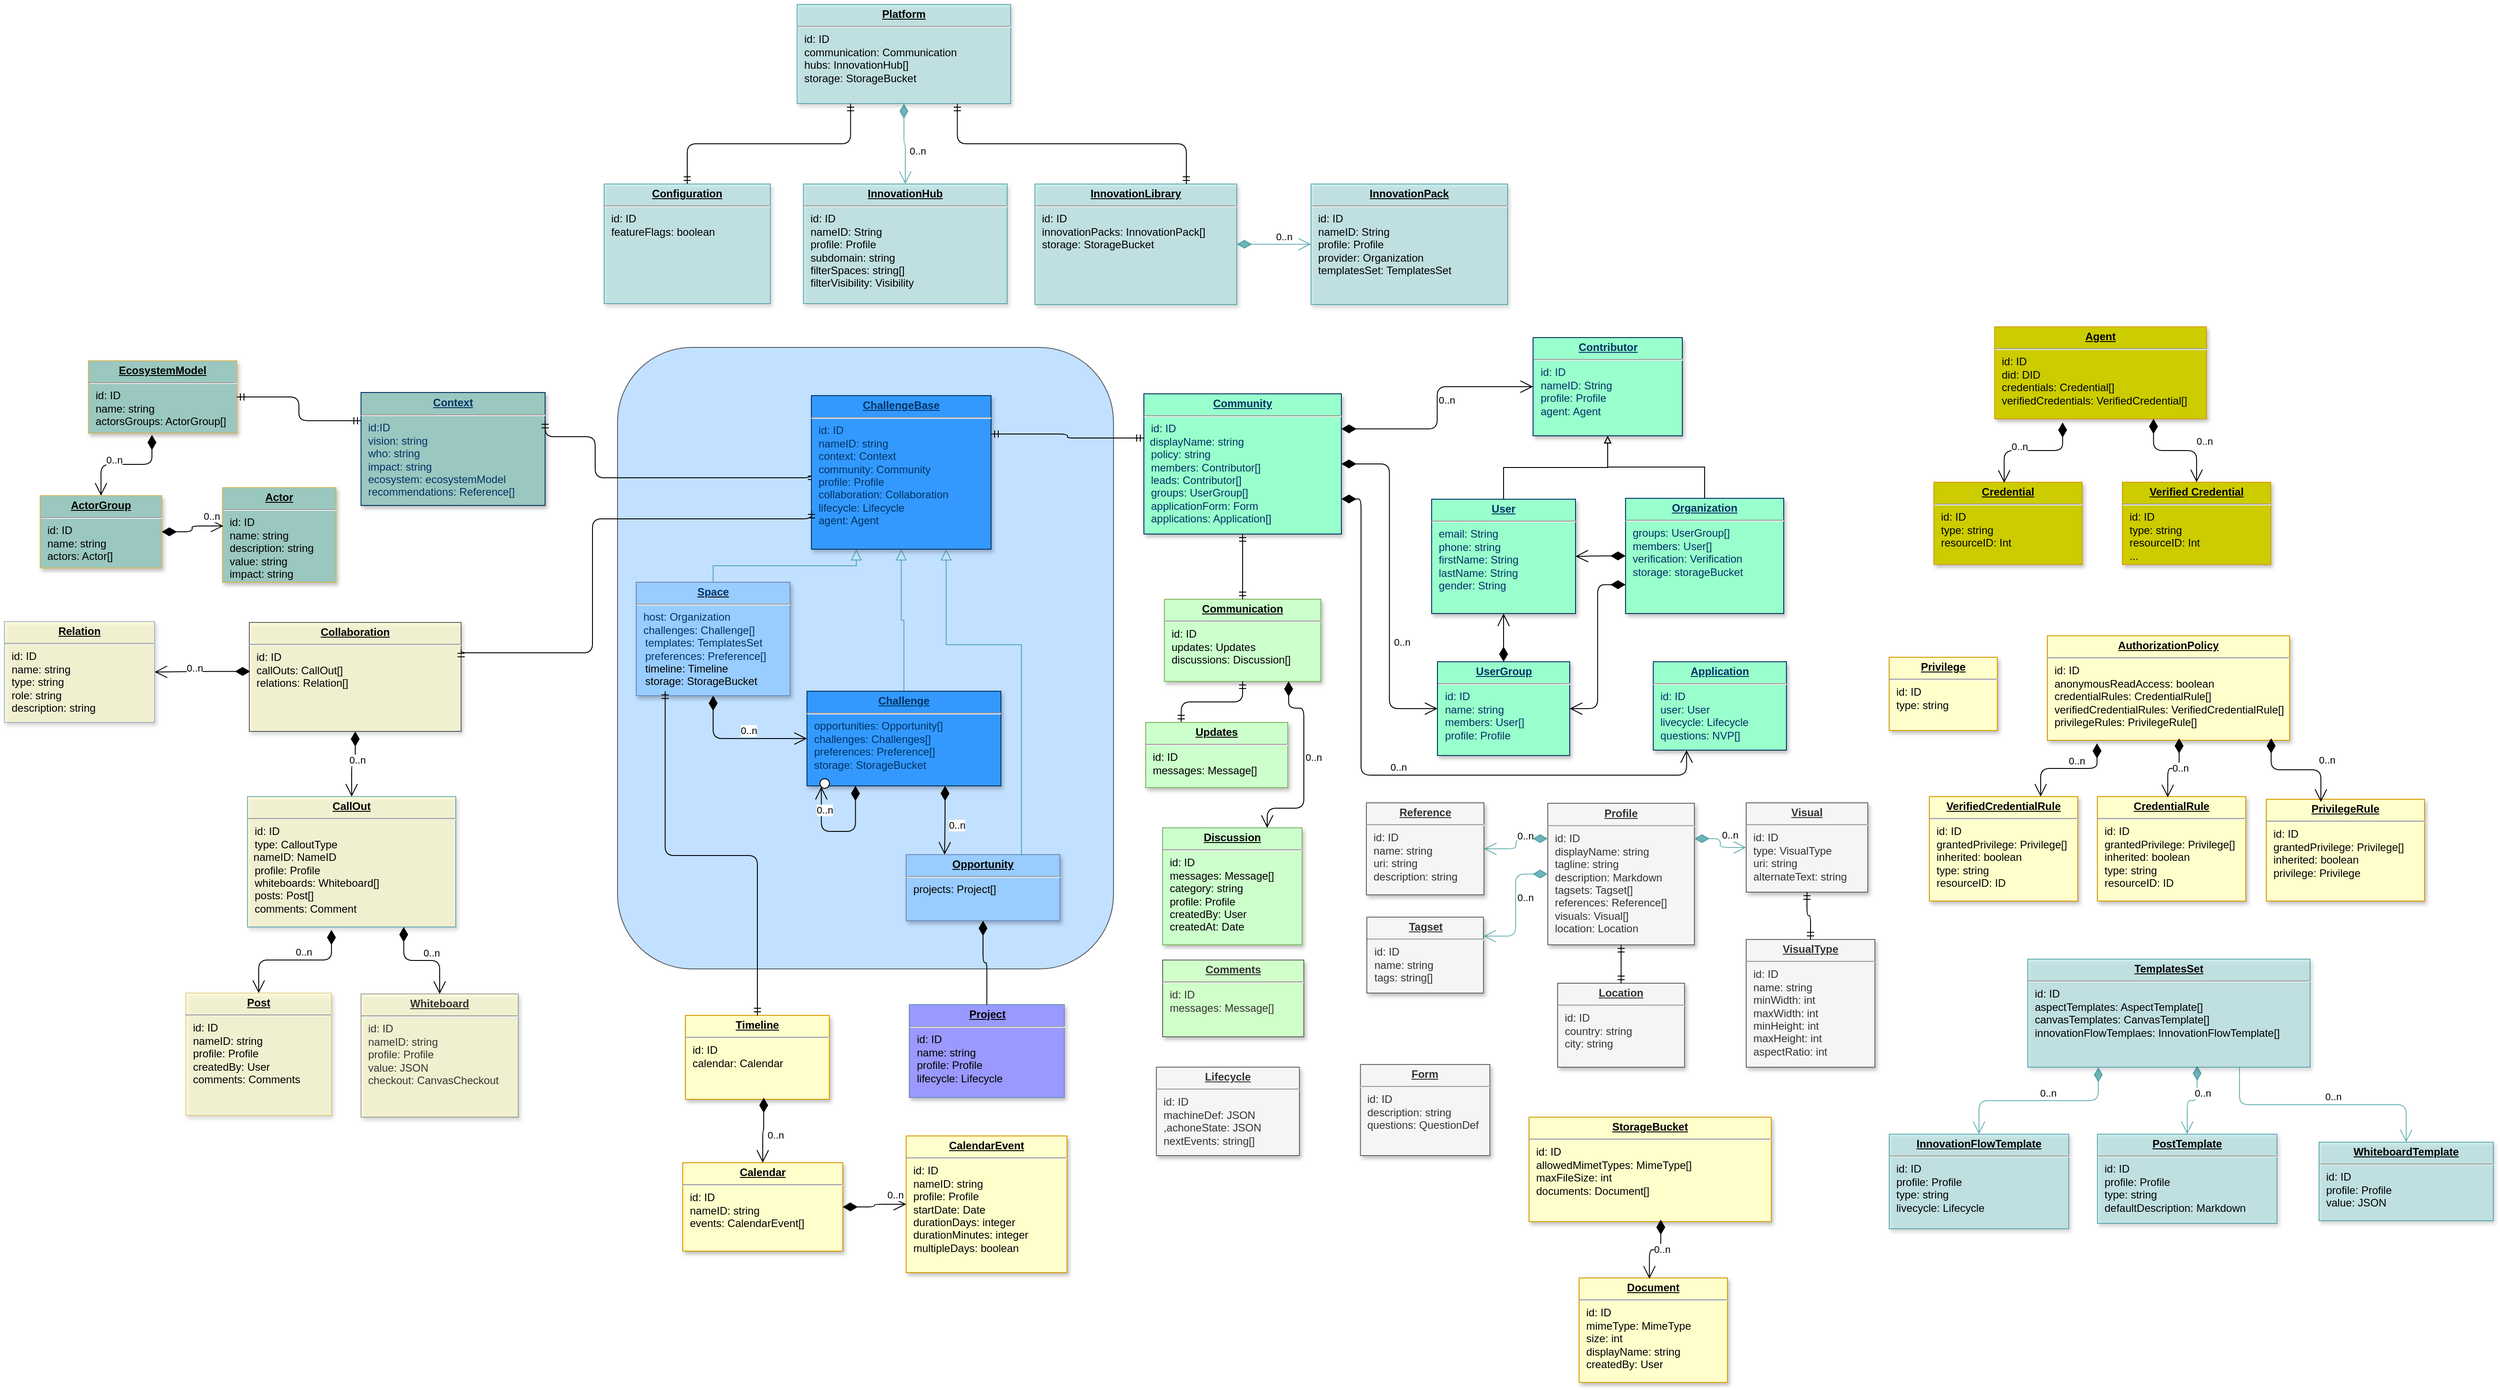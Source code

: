 <mxfile version="21.2.8" type="device">
  <diagram name="Page-1" id="efa7a0a1-bf9b-a30e-e6df-94a7791c09e9">
    <mxGraphModel dx="3098" dy="1580" grid="0" gridSize="10" guides="1" tooltips="1" connect="1" arrows="1" fold="1" page="0" pageScale="1" pageWidth="1169" pageHeight="827" background="#ffffff" math="0" shadow="0">
      <root>
        <mxCell id="0" />
        <mxCell id="1" parent="0" />
        <mxCell id="XHzrQX2ppPqFaPMvTT7x-58" value="" style="rounded=1;whiteSpace=wrap;html=1;strokeColor=default;fillColor=#99CCFF;opacity=60;" parent="1" vertex="1">
          <mxGeometry x="54" y="-10" width="555" height="696" as="geometry" />
        </mxCell>
        <mxCell id="crgheHHrN_SQFuG_95Lk-115" value="&lt;p style=&quot;margin: 0px ; margin-top: 4px ; text-align: center ; text-decoration: underline&quot;&gt;&lt;strong&gt;Project&lt;/strong&gt;&lt;/p&gt;&lt;hr&gt;&lt;p style=&quot;margin: 0px ; margin-left: 8px&quot;&gt;id: ID&lt;/p&gt;&lt;p style=&quot;margin: 0px ; margin-left: 8px&quot;&gt;&lt;span&gt;name: string&lt;/span&gt;&lt;/p&gt;&lt;p style=&quot;margin: 0px ; margin-left: 8px&quot;&gt;profile: Profile&lt;/p&gt;&lt;p style=&quot;margin: 0px ; margin-left: 8px&quot;&gt;lifecycle: Lifecycle&lt;/p&gt;" style="verticalAlign=top;align=left;overflow=fill;fontSize=12;fontFamily=Helvetica;html=1;strokeColor=#6c8ebf;shadow=1;fillColor=#9999FF;" parent="1" vertex="1">
          <mxGeometry x="380.5" y="726" width="173.5" height="104" as="geometry" />
        </mxCell>
        <mxCell id="g109RXZzPeZsBb1zn4cU-143" value="&lt;p style=&quot;margin: 0px ; margin-top: 4px ; text-align: center ; text-decoration: underline&quot;&gt;&lt;b&gt;Organization&lt;/b&gt;&lt;/p&gt;&lt;hr&gt;&lt;p style=&quot;margin: 0px ; margin-left: 8px&quot;&gt;&lt;span style=&quot;background-color: initial;&quot;&gt;groups: UserGroup[]&lt;/span&gt;&lt;br&gt;&lt;/p&gt;&lt;p style=&quot;margin: 0px ; margin-left: 8px&quot;&gt;&lt;span&gt;members: User[]&lt;/span&gt;&lt;/p&gt;&lt;p style=&quot;margin: 0px ; margin-left: 8px&quot;&gt;verification: Verification&lt;/p&gt;&lt;p style=&quot;margin: 0px ; margin-left: 8px&quot;&gt;storage: storageBucket&lt;/p&gt;" style="verticalAlign=top;align=left;overflow=fill;fontSize=12;fontFamily=Helvetica;html=1;strokeColor=#003366;shadow=1;fontColor=#003366;fillColor=#99FFCC;" parent="1" vertex="1">
          <mxGeometry x="1182" y="159" width="177" height="129" as="geometry" />
        </mxCell>
        <mxCell id="g109RXZzPeZsBb1zn4cU-146" value="&lt;p style=&quot;margin: 0px ; margin-top: 4px ; text-align: center ; text-decoration: underline&quot;&gt;&lt;strong&gt;Context&lt;/strong&gt;&lt;/p&gt;&lt;hr&gt;&lt;p style=&quot;margin: 0px ; margin-left: 8px&quot;&gt;id:ID&lt;/p&gt;&lt;p style=&quot;margin: 0px ; margin-left: 8px&quot;&gt;&lt;span style=&quot;background-color: initial;&quot;&gt;vision: string&lt;/span&gt;&lt;br&gt;&lt;/p&gt;&lt;p style=&quot;margin: 0px ; margin-left: 8px&quot;&gt;&lt;span&gt;who: string&lt;/span&gt;&lt;/p&gt;&lt;p style=&quot;margin: 0px ; margin-left: 8px&quot;&gt;&lt;span&gt;impact: string&lt;/span&gt;&lt;/p&gt;&lt;p style=&quot;margin: 0px ; margin-left: 8px&quot;&gt;ecosystem: ecosystemModel&lt;/p&gt;&lt;p style=&quot;margin: 0px ; margin-left: 8px&quot;&gt;recommendations: Reference[]&lt;/p&gt;&lt;div&gt;&lt;span&gt;&lt;br&gt;&lt;/span&gt;&lt;/div&gt;" style="verticalAlign=top;align=left;overflow=fill;fontSize=12;fontFamily=Helvetica;html=1;strokeColor=#003366;shadow=1;fontColor=#003366;fillColor=#9AC7BF;" parent="1" vertex="1">
          <mxGeometry x="-233" y="40.5" width="206" height="126.5" as="geometry" />
        </mxCell>
        <mxCell id="22" value="&lt;p style=&quot;margin: 0px ; margin-top: 4px ; text-align: center ; text-decoration: underline&quot;&gt;&lt;b&gt;User&lt;/b&gt;&lt;/p&gt;&lt;hr&gt;&lt;p style=&quot;margin: 0px ; margin-left: 8px&quot;&gt;&lt;span style=&quot;background-color: initial;&quot;&gt;email: String&lt;/span&gt;&lt;br&gt;&lt;/p&gt;&lt;p style=&quot;margin: 0px ; margin-left: 8px&quot;&gt;phone: string&lt;/p&gt;&lt;p style=&quot;margin: 0px ; margin-left: 8px&quot;&gt;firstName: String&lt;/p&gt;&lt;p style=&quot;margin: 0px ; margin-left: 8px&quot;&gt;lastName: String&lt;/p&gt;&lt;p style=&quot;margin: 0px ; margin-left: 8px&quot;&gt;gender: String&lt;br&gt;&lt;/p&gt;" style="verticalAlign=top;align=left;overflow=fill;fontSize=12;fontFamily=Helvetica;html=1;strokeColor=#003366;shadow=1;fontColor=#003366;fillColor=#99FFCC;" parent="1" vertex="1">
          <mxGeometry x="965" y="160" width="161" height="128" as="geometry" />
        </mxCell>
        <mxCell id="g109RXZzPeZsBb1zn4cU-131" value="&lt;p style=&quot;margin: 0px ; margin-top: 4px ; text-align: center ; text-decoration: underline&quot;&gt;&lt;b&gt;UserGroup&lt;/b&gt;&lt;/p&gt;&lt;hr&gt;&lt;p style=&quot;margin: 0px ; margin-left: 8px&quot;&gt;id: ID&lt;/p&gt;&lt;p style=&quot;margin: 0px ; margin-left: 8px&quot;&gt;name: string&lt;/p&gt;&lt;p style=&quot;margin: 0px ; margin-left: 8px&quot;&gt;members: User[]&lt;/p&gt;&lt;p style=&quot;margin: 0px ; margin-left: 8px&quot;&gt;profile: Profile&lt;/p&gt;" style="verticalAlign=top;align=left;overflow=fill;fontSize=12;fontFamily=Helvetica;html=1;strokeColor=#003366;shadow=1;fillColor=#99FFCC;fontColor=#003366" parent="1" vertex="1">
          <mxGeometry x="971.5" y="342" width="148" height="105" as="geometry" />
        </mxCell>
        <mxCell id="g109RXZzPeZsBb1zn4cU-152" value="0..n" style="endArrow=open;html=1;endSize=12;startArrow=diamondThin;startSize=14;startFill=1;edgeStyle=orthogonalEdgeStyle;align=left;verticalAlign=bottom;strokeWidth=1;exitX=0.5;exitY=1;exitDx=0;exitDy=0;entryX=0;entryY=0.5;entryDx=0;entryDy=0;" parent="1" source="XHzrQX2ppPqFaPMvTT7x-69" target="29" edge="1">
          <mxGeometry relative="1" as="geometry">
            <mxPoint x="159.5" y="355" as="sourcePoint" />
            <mxPoint x="390" y="584" as="targetPoint" />
          </mxGeometry>
        </mxCell>
        <mxCell id="uUSE7LgSBabqXevBdUgd-38" value="&lt;p style=&quot;margin: 0px ; margin-top: 4px ; text-align: center ; text-decoration: underline&quot;&gt;&lt;b&gt;Tagset&lt;/b&gt;&lt;/p&gt;&lt;hr&gt;&lt;p style=&quot;margin: 0px ; margin-left: 8px&quot;&gt;id: ID&lt;/p&gt;&lt;p style=&quot;margin: 0px ; margin-left: 8px&quot;&gt;name: string&lt;/p&gt;&lt;p style=&quot;margin: 0px ; margin-left: 8px&quot;&gt;tags: string[]&lt;/p&gt;&lt;p style=&quot;margin: 0px ; margin-left: 8px&quot;&gt;&lt;br&gt;&lt;/p&gt;" style="verticalAlign=top;align=left;overflow=fill;fontSize=12;fontFamily=Helvetica;html=1;strokeColor=#666666;shadow=1;fillColor=#f5f5f5;fontColor=#333333;" parent="1" vertex="1">
          <mxGeometry x="892.5" y="628" width="130.5" height="85" as="geometry" />
        </mxCell>
        <mxCell id="52S6UJCDuXW4AV97fZFU-30" value="&lt;p style=&quot;margin: 0px ; margin-top: 4px ; text-align: center ; text-decoration: underline&quot;&gt;&lt;b&gt;Profile&lt;/b&gt;&lt;/p&gt;&lt;hr&gt;&lt;p style=&quot;margin: 0px ; margin-left: 8px&quot;&gt;id: ID&lt;/p&gt;&lt;p style=&quot;margin: 0px ; margin-left: 8px&quot;&gt;displayName: string&lt;/p&gt;&lt;p style=&quot;margin: 0px ; margin-left: 8px&quot;&gt;tagline: string&lt;/p&gt;&lt;p style=&quot;margin: 0px ; margin-left: 8px&quot;&gt;&lt;span style=&quot;background-color: initial;&quot;&gt;description: Markdown&lt;/span&gt;&lt;br&gt;&lt;/p&gt;&lt;p style=&quot;margin: 0px ; margin-left: 8px&quot;&gt;tagsets: Tagset[]&lt;/p&gt;&lt;p style=&quot;margin: 0px ; margin-left: 8px&quot;&gt;references: Reference[]&lt;/p&gt;&lt;p style=&quot;border-color: var(--border-color); margin: 0px 0px 0px 8px;&quot;&gt;visuals: Visual[]&lt;/p&gt;&lt;p style=&quot;margin: 0px ; margin-left: 8px&quot;&gt;location: Location&lt;/p&gt;&lt;p style=&quot;margin: 0px ; margin-left: 8px&quot;&gt;&lt;br&gt;&lt;/p&gt;" style="verticalAlign=top;align=left;overflow=fill;fontSize=12;fontFamily=Helvetica;html=1;strokeColor=#666666;shadow=1;fillColor=#f5f5f5;fontColor=#333333;" parent="1" vertex="1">
          <mxGeometry x="1095" y="500.5" width="164" height="158.5" as="geometry" />
        </mxCell>
        <mxCell id="52S6UJCDuXW4AV97fZFU-38" value="&lt;p style=&quot;margin: 0px ; margin-top: 4px ; text-align: center ; text-decoration: underline&quot;&gt;&lt;b&gt;Reference&lt;/b&gt;&lt;/p&gt;&lt;hr&gt;&lt;p style=&quot;margin: 0px ; margin-left: 8px&quot;&gt;id: ID&lt;/p&gt;&lt;p style=&quot;margin: 0px ; margin-left: 8px&quot;&gt;name: string&lt;/p&gt;&lt;p style=&quot;margin: 0px ; margin-left: 8px&quot;&gt;uri: string&lt;/p&gt;&lt;p style=&quot;margin: 0px ; margin-left: 8px&quot;&gt;description: string&lt;/p&gt;&lt;p style=&quot;margin: 0px ; margin-left: 8px&quot;&gt;&lt;br&gt;&lt;/p&gt;" style="verticalAlign=top;align=left;overflow=fill;fontSize=12;fontFamily=Helvetica;html=1;strokeColor=#666666;shadow=1;fillColor=#f5f5f5;fontColor=#333333;" parent="1" vertex="1">
          <mxGeometry x="892" y="500" width="131.5" height="103" as="geometry" />
        </mxCell>
        <mxCell id="52S6UJCDuXW4AV97fZFU-41" style="edgeStyle=orthogonalEdgeStyle;rounded=0;orthogonalLoop=1;jettySize=auto;html=1;exitX=0.5;exitY=1;exitDx=0;exitDy=0;" parent="1" edge="1">
          <mxGeometry relative="1" as="geometry">
            <mxPoint x="1703" y="1076.98" as="sourcePoint" />
            <mxPoint x="1703" y="1076.98" as="targetPoint" />
          </mxGeometry>
        </mxCell>
        <mxCell id="G8CPrSdooPZw7x7xq0sv-29" value="&lt;p style=&quot;margin: 0px ; margin-top: 4px ; text-align: center ; text-decoration: underline&quot;&gt;&lt;strong&gt;ActorGroup&lt;/strong&gt;&lt;/p&gt;&lt;hr&gt;&lt;p style=&quot;margin: 0px ; margin-left: 8px&quot;&gt;id: ID&lt;/p&gt;&lt;p style=&quot;margin: 0px ; margin-left: 8px&quot;&gt;name: string&lt;/p&gt;&lt;p style=&quot;margin: 0px ; margin-left: 8px&quot;&gt;actors: Actor[]&lt;/p&gt;" style="verticalAlign=top;align=left;overflow=fill;fontSize=12;fontFamily=Helvetica;html=1;strokeColor=#d6b656;shadow=1;fillColor=#9AC7BF;" parent="1" vertex="1">
          <mxGeometry x="-592" y="156" width="136" height="81" as="geometry" />
        </mxCell>
        <mxCell id="G8CPrSdooPZw7x7xq0sv-30" value="&lt;p style=&quot;margin: 0px ; margin-top: 4px ; text-align: center ; text-decoration: underline&quot;&gt;&lt;strong&gt;Actor&lt;/strong&gt;&lt;/p&gt;&lt;hr&gt;&lt;p style=&quot;margin: 0px ; margin-left: 8px&quot;&gt;id: ID&lt;/p&gt;&lt;p style=&quot;margin: 0px ; margin-left: 8px&quot;&gt;name: string&lt;/p&gt;&lt;p style=&quot;margin: 0px ; margin-left: 8px&quot;&gt;description: string&lt;/p&gt;&lt;p style=&quot;margin: 0px ; margin-left: 8px&quot;&gt;value: string&lt;/p&gt;&lt;p style=&quot;margin: 0px ; margin-left: 8px&quot;&gt;impact: string&lt;/p&gt;" style="verticalAlign=top;align=left;overflow=fill;fontSize=12;fontFamily=Helvetica;html=1;strokeColor=#d6b656;shadow=1;fillColor=#9AC7BF;" parent="1" vertex="1">
          <mxGeometry x="-388" y="147" width="127" height="106" as="geometry" />
        </mxCell>
        <mxCell id="G8CPrSdooPZw7x7xq0sv-31" value="0..n" style="endArrow=open;html=1;endSize=12;startArrow=diamondThin;startSize=14;startFill=1;edgeStyle=orthogonalEdgeStyle;align=left;verticalAlign=bottom;strokeWidth=1;entryX=0.007;entryY=0.406;entryDx=0;entryDy=0;entryPerimeter=0;" parent="1" source="G8CPrSdooPZw7x7xq0sv-29" target="G8CPrSdooPZw7x7xq0sv-30" edge="1">
          <mxGeometry x="0.368" y="3" relative="1" as="geometry">
            <mxPoint x="270" y="652" as="sourcePoint" />
            <mxPoint x="646" y="619.16" as="targetPoint" />
            <mxPoint y="1" as="offset" />
          </mxGeometry>
        </mxCell>
        <mxCell id="G8CPrSdooPZw7x7xq0sv-33" value="&lt;p style=&quot;margin: 0px ; margin-top: 4px ; text-align: center ; text-decoration: underline&quot;&gt;&lt;strong&gt;Post&lt;/strong&gt;&lt;/p&gt;&lt;hr&gt;&lt;p style=&quot;margin: 0px ; margin-left: 8px&quot;&gt;id: ID&lt;/p&gt;&lt;p style=&quot;margin: 0px ; margin-left: 8px&quot;&gt;nameID: string&lt;/p&gt;&lt;p style=&quot;margin: 0px ; margin-left: 8px&quot;&gt;profile: Profile&lt;br&gt;&lt;/p&gt;&lt;p style=&quot;margin: 0px ; margin-left: 8px&quot;&gt;&lt;span&gt;createdBy: User&lt;/span&gt;&lt;/p&gt;&lt;p style=&quot;margin: 0px ; margin-left: 8px&quot;&gt;comments: Comments&lt;/p&gt;" style="verticalAlign=top;align=left;overflow=fill;fontSize=12;fontFamily=Helvetica;html=1;strokeColor=#d6b656;shadow=1;fillColor=#FFFFCC;opacity=60;" parent="1" vertex="1">
          <mxGeometry x="-429" y="713" width="163" height="137" as="geometry" />
        </mxCell>
        <mxCell id="szzaWboSxo6sRydHjCB_-29" value="&lt;p style=&quot;margin: 0px ; margin-top: 4px ; text-align: center ; text-decoration: underline&quot;&gt;&lt;b&gt;Community&lt;/b&gt;&lt;/p&gt;&lt;hr&gt;&lt;p style=&quot;margin: 0px ; margin-left: 8px&quot;&gt;id: ID&lt;/p&gt;&amp;nbsp; displayName: string&lt;br&gt;&lt;p style=&quot;margin: 0px ; margin-left: 8px&quot;&gt;policy: string&lt;/p&gt;&lt;p style=&quot;margin: 0px ; margin-left: 8px&quot;&gt;members: Contributor[]&lt;/p&gt;&lt;p style=&quot;margin: 0px ; margin-left: 8px&quot;&gt;leads: Contributor[]&lt;/p&gt;&lt;p style=&quot;margin: 0px ; margin-left: 8px&quot;&gt;groups: UserGroup[]&lt;/p&gt;&lt;p style=&quot;margin: 0px ; margin-left: 8px&quot;&gt;applicationForm: Form&lt;/p&gt;&lt;p style=&quot;margin: 0px ; margin-left: 8px&quot;&gt;applications: Application[]&lt;/p&gt;&lt;p style=&quot;margin: 0px ; margin-left: 8px&quot;&gt;&lt;br&gt;&lt;/p&gt;" style="verticalAlign=top;align=left;overflow=fill;fontSize=12;fontFamily=Helvetica;html=1;strokeColor=#003366;shadow=1;fillColor=#99FFCC;fontColor=#003366" parent="1" vertex="1">
          <mxGeometry x="643" y="42" width="221" height="157" as="geometry" />
        </mxCell>
        <mxCell id="szzaWboSxo6sRydHjCB_-33" value="0..n" style="endArrow=open;html=1;endSize=12;startArrow=diamondThin;startSize=14;startFill=1;edgeStyle=orthogonalEdgeStyle;align=left;verticalAlign=bottom;strokeWidth=1;entryX=0;entryY=0.5;entryDx=0;entryDy=0;exitX=1;exitY=0.25;exitDx=0;exitDy=0;" parent="1" source="szzaWboSxo6sRydHjCB_-29" target="FQ2XHo6aB85YoyOK63lh-29" edge="1">
          <mxGeometry relative="1" as="geometry">
            <mxPoint x="839" y="247" as="sourcePoint" />
            <mxPoint x="945" y="592" as="targetPoint" />
          </mxGeometry>
        </mxCell>
        <mxCell id="szzaWboSxo6sRydHjCB_-34" value="&lt;p style=&quot;margin: 0px ; margin-top: 4px ; text-align: center ; text-decoration: underline&quot;&gt;&lt;b&gt;Application&lt;/b&gt;&lt;/p&gt;&lt;hr&gt;&lt;p style=&quot;margin: 0px ; margin-left: 8px&quot;&gt;id: ID&lt;/p&gt;&lt;p style=&quot;margin: 0px ; margin-left: 8px&quot;&gt;user: User&lt;/p&gt;&lt;p style=&quot;margin: 0px ; margin-left: 8px&quot;&gt;livecycle: Lifecycle&lt;/p&gt;&lt;p style=&quot;margin: 0px ; margin-left: 8px&quot;&gt;questions: NVP[]&lt;/p&gt;&lt;p style=&quot;margin: 0px ; margin-left: 8px&quot;&gt;&lt;br&gt;&lt;/p&gt;" style="verticalAlign=top;align=left;overflow=fill;fontSize=12;fontFamily=Helvetica;html=1;strokeColor=#003366;shadow=1;fillColor=#99FFCC;fontColor=#003366" parent="1" vertex="1">
          <mxGeometry x="1213" y="342" width="149" height="99" as="geometry" />
        </mxCell>
        <mxCell id="szzaWboSxo6sRydHjCB_-37" value="" style="edgeStyle=orthogonalEdgeStyle;fontSize=12;html=1;endArrow=ERmandOne;startArrow=ERmandOne;entryX=0;entryY=0.5;entryDx=0;entryDy=0;exitX=1;exitY=0.25;exitDx=0;exitDy=0;" parent="1" source="g109RXZzPeZsBb1zn4cU-146" target="XHzrQX2ppPqFaPMvTT7x-48" edge="1">
          <mxGeometry width="100" height="100" relative="1" as="geometry">
            <mxPoint x="119" y="256" as="sourcePoint" />
            <mxPoint x="234" y="138.63" as="targetPoint" />
            <Array as="points">
              <mxPoint x="29" y="90" />
              <mxPoint x="29" y="136" />
            </Array>
          </mxGeometry>
        </mxCell>
        <mxCell id="szzaWboSxo6sRydHjCB_-41" value="0..n" style="endArrow=open;html=1;endSize=12;startArrow=diamondThin;startSize=14;startFill=1;edgeStyle=orthogonalEdgeStyle;align=left;verticalAlign=bottom;strokeWidth=1;entryX=0;entryY=0.5;entryDx=0;entryDy=0;exitX=1;exitY=0.5;exitDx=0;exitDy=0;" parent="1" source="szzaWboSxo6sRydHjCB_-29" target="g109RXZzPeZsBb1zn4cU-131" edge="1">
          <mxGeometry x="0.368" y="3" relative="1" as="geometry">
            <mxPoint x="890" y="230" as="sourcePoint" />
            <mxPoint x="907.95" y="183.922" as="targetPoint" />
            <mxPoint y="1" as="offset" />
          </mxGeometry>
        </mxCell>
        <mxCell id="szzaWboSxo6sRydHjCB_-42" value="0..n" style="endArrow=open;html=1;endSize=12;startArrow=diamondThin;startSize=14;startFill=1;edgeStyle=orthogonalEdgeStyle;align=left;verticalAlign=bottom;strokeWidth=1;entryX=0.25;entryY=1;entryDx=0;entryDy=0;exitX=1;exitY=0.75;exitDx=0;exitDy=0;" parent="1" source="szzaWboSxo6sRydHjCB_-29" target="szzaWboSxo6sRydHjCB_-34" edge="1">
          <mxGeometry relative="1" as="geometry">
            <mxPoint x="817.936" y="324.965" as="sourcePoint" />
            <mxPoint x="904" y="338.58" as="targetPoint" />
            <Array as="points">
              <mxPoint x="886" y="160" />
              <mxPoint x="886" y="469" />
              <mxPoint x="1250" y="469" />
            </Array>
          </mxGeometry>
        </mxCell>
        <mxCell id="szzaWboSxo6sRydHjCB_-44" value="" style="edgeStyle=orthogonalEdgeStyle;fontSize=12;html=1;endArrow=ERmandOne;startArrow=ERmandOne;exitX=1;exitY=0.25;exitDx=0;exitDy=0;entryX=0;entryY=0.315;entryDx=0;entryDy=0;entryPerimeter=0;" parent="1" source="XHzrQX2ppPqFaPMvTT7x-48" target="szzaWboSxo6sRydHjCB_-29" edge="1">
          <mxGeometry width="100" height="100" relative="1" as="geometry">
            <mxPoint x="169" y="290.75" as="sourcePoint" />
            <mxPoint x="490" y="256" as="targetPoint" />
          </mxGeometry>
        </mxCell>
        <mxCell id="szzaWboSxo6sRydHjCB_-54" value="" style="endArrow=open;html=1;endSize=12;startArrow=diamondThin;startSize=14;startFill=1;edgeStyle=orthogonalEdgeStyle;align=left;verticalAlign=bottom;strokeWidth=1;entryX=1;entryY=0.5;entryDx=0;entryDy=0;exitX=0;exitY=0.5;exitDx=0;exitDy=0;" parent="1" source="g109RXZzPeZsBb1zn4cU-143" target="22" edge="1">
          <mxGeometry relative="1" as="geometry">
            <mxPoint x="827" y="332" as="sourcePoint" />
            <mxPoint x="904" y="233.25" as="targetPoint" />
          </mxGeometry>
        </mxCell>
        <mxCell id="DITfqImezb8mSzFFE5V4-29" value="&lt;p style=&quot;margin: 0px ; margin-top: 4px ; text-align: center ; text-decoration: underline&quot;&gt;&lt;b&gt;Relation&lt;/b&gt;&lt;/p&gt;&lt;hr&gt;&lt;p style=&quot;margin: 0px ; margin-left: 8px&quot;&gt;id: ID&lt;/p&gt;&lt;p style=&quot;margin: 0px ; margin-left: 8px&quot;&gt;&lt;span&gt;name: string&lt;/span&gt;&lt;br&gt;&lt;/p&gt;&lt;p style=&quot;margin: 0px ; margin-left: 8px&quot;&gt;type: string&lt;/p&gt;&lt;p style=&quot;margin: 0px ; margin-left: 8px&quot;&gt;role: string&lt;/p&gt;&lt;p style=&quot;margin: 0px ; margin-left: 8px&quot;&gt;description: string&lt;br&gt;&lt;/p&gt;" style="verticalAlign=top;align=left;overflow=fill;fontSize=12;fontFamily=Helvetica;html=1;strokeColor=#6c8ebf;shadow=1;fillColor=#FFFFCC;opacity=60;" parent="1" vertex="1">
          <mxGeometry x="-632" y="297" width="168" height="113" as="geometry" />
        </mxCell>
        <mxCell id="DITfqImezb8mSzFFE5V4-30" value="0..n" style="endArrow=open;html=1;endSize=12;startArrow=diamondThin;startSize=14;startFill=1;edgeStyle=orthogonalEdgeStyle;align=left;verticalAlign=bottom;strokeWidth=1;exitX=0.004;exitY=0.45;exitDx=0;exitDy=0;exitPerimeter=0;" parent="1" source="XHzrQX2ppPqFaPMvTT7x-39" target="DITfqImezb8mSzFFE5V4-29" edge="1">
          <mxGeometry x="0.368" y="3" relative="1" as="geometry">
            <mxPoint x="-9.15" y="-26.548" as="sourcePoint" />
            <mxPoint x="34" y="130.5" as="targetPoint" />
            <mxPoint y="1" as="offset" />
          </mxGeometry>
        </mxCell>
        <mxCell id="lNGriXrNwYLe0H3eNCdz-29" value="&lt;p style=&quot;margin: 0px ; margin-top: 4px ; text-align: center ; text-decoration: underline&quot;&gt;&lt;b&gt;Agent&lt;/b&gt;&lt;/p&gt;&lt;hr&gt;&lt;p style=&quot;margin: 0px ; margin-left: 8px&quot;&gt;id: ID&lt;/p&gt;&lt;p style=&quot;margin: 0px ; margin-left: 8px&quot;&gt;&lt;span&gt;did: DID&lt;/span&gt;&lt;br&gt;&lt;/p&gt;&lt;p style=&quot;margin: 0px ; margin-left: 8px&quot;&gt;credentials: Credential[]&lt;/p&gt;&lt;p style=&quot;margin: 0px ; margin-left: 8px&quot;&gt;verifiedCredentials: VerifiedCredential[]&lt;/p&gt;" style="verticalAlign=top;align=left;overflow=fill;fontSize=12;fontFamily=Helvetica;html=1;strokeColor=#d79b00;shadow=1;fillColor=#CCCC00;" parent="1" vertex="1">
          <mxGeometry x="1595" y="-33" width="237" height="103" as="geometry" />
        </mxCell>
        <mxCell id="lNGriXrNwYLe0H3eNCdz-30" value="&lt;p style=&quot;margin: 0px ; margin-top: 4px ; text-align: center ; text-decoration: underline&quot;&gt;&lt;b&gt;Credential&lt;/b&gt;&lt;/p&gt;&lt;hr&gt;&lt;p style=&quot;margin: 0px ; margin-left: 8px&quot;&gt;id: ID&lt;/p&gt;&lt;p style=&quot;margin: 0px ; margin-left: 8px&quot;&gt;&lt;span&gt;type: string&lt;/span&gt;&lt;br&gt;&lt;/p&gt;&lt;p style=&quot;margin: 0px ; margin-left: 8px&quot;&gt;resourceID: Int&lt;/p&gt;" style="verticalAlign=top;align=left;overflow=fill;fontSize=12;fontFamily=Helvetica;html=1;strokeColor=#d79b00;shadow=1;fillColor=#CCCC00;" parent="1" vertex="1">
          <mxGeometry x="1527" y="141" width="166" height="92" as="geometry" />
        </mxCell>
        <mxCell id="lNGriXrNwYLe0H3eNCdz-32" value="0..n" style="endArrow=open;html=1;endSize=12;startArrow=diamondThin;startSize=14;startFill=1;edgeStyle=orthogonalEdgeStyle;align=left;verticalAlign=bottom;strokeWidth=1;entryX=0.474;entryY=0.007;entryDx=0;entryDy=0;entryPerimeter=0;exitX=0.321;exitY=1.039;exitDx=0;exitDy=0;exitPerimeter=0;" parent="1" source="lNGriXrNwYLe0H3eNCdz-29" target="lNGriXrNwYLe0H3eNCdz-30" edge="1">
          <mxGeometry x="0.368" y="3" relative="1" as="geometry">
            <mxPoint x="1349.25" y="16.9" as="sourcePoint" />
            <mxPoint x="1716" y="111" as="targetPoint" />
            <mxPoint y="1" as="offset" />
          </mxGeometry>
        </mxCell>
        <mxCell id="nwWqg2h8W6zvY-KYqPRu-29" value="&lt;p style=&quot;margin: 0px ; margin-top: 4px ; text-align: center ; text-decoration: underline&quot;&gt;&lt;b&gt;Opportunity&lt;/b&gt;&lt;/p&gt;&lt;hr&gt;&lt;p style=&quot;margin: 0px ; margin-left: 8px&quot;&gt;&lt;span style=&quot;background-color: initial;&quot;&gt;projects: Project[]&lt;/span&gt;&lt;br&gt;&lt;/p&gt;" style="verticalAlign=top;align=left;overflow=fill;fontSize=12;fontFamily=Helvetica;html=1;strokeColor=#6c8ebf;shadow=1;fillColor=#99CCFF;" parent="1" vertex="1">
          <mxGeometry x="377" y="558" width="172" height="74" as="geometry" />
        </mxCell>
        <mxCell id="nwWqg2h8W6zvY-KYqPRu-40" value="&lt;p style=&quot;margin: 0px ; margin-top: 4px ; text-align: center ; text-decoration: underline&quot;&gt;&lt;strong&gt;EcosystemModel&lt;/strong&gt;&lt;/p&gt;&lt;hr&gt;&lt;p style=&quot;margin: 0px ; margin-left: 8px&quot;&gt;id: ID&lt;/p&gt;&lt;p style=&quot;margin: 0px ; margin-left: 8px&quot;&gt;name: string&lt;/p&gt;&lt;p style=&quot;margin: 0px ; margin-left: 8px&quot;&gt;actorsGroups: ActorGroup[]&lt;/p&gt;" style="verticalAlign=top;align=left;overflow=fill;fontSize=12;fontFamily=Helvetica;html=1;strokeColor=#d6b656;shadow=1;fillColor=#9AC7BF;" parent="1" vertex="1">
          <mxGeometry x="-538" y="5" width="166" height="81" as="geometry" />
        </mxCell>
        <mxCell id="nwWqg2h8W6zvY-KYqPRu-41" value="0..n" style="endArrow=open;html=1;endSize=12;startArrow=diamondThin;startSize=14;startFill=1;edgeStyle=orthogonalEdgeStyle;align=left;verticalAlign=bottom;strokeWidth=1;exitX=0.428;exitY=1.025;exitDx=0;exitDy=0;exitPerimeter=0;entryX=0.5;entryY=0;entryDx=0;entryDy=0;" parent="1" source="nwWqg2h8W6zvY-KYqPRu-40" target="G8CPrSdooPZw7x7xq0sv-29" edge="1">
          <mxGeometry x="0.368" y="3" relative="1" as="geometry">
            <mxPoint x="-43" y="579" as="sourcePoint" />
            <mxPoint x="-534" y="177" as="targetPoint" />
            <mxPoint y="1" as="offset" />
          </mxGeometry>
        </mxCell>
        <mxCell id="nwWqg2h8W6zvY-KYqPRu-43" value="0..n" style="endArrow=open;html=1;endSize=12;startArrow=diamondThin;startSize=14;startFill=1;edgeStyle=orthogonalEdgeStyle;align=left;verticalAlign=bottom;strokeWidth=1;entryX=0.5;entryY=0;entryDx=0;entryDy=0;exitX=0.403;exitY=1.022;exitDx=0;exitDy=0;exitPerimeter=0;" parent="1" source="l3QMB8aYCtV3EK-DeP1m-29" target="G8CPrSdooPZw7x7xq0sv-33" edge="1">
          <mxGeometry relative="1" as="geometry">
            <mxPoint x="-278" y="612" as="sourcePoint" />
            <mxPoint x="34" y="-475.25" as="targetPoint" />
          </mxGeometry>
        </mxCell>
        <mxCell id="IurG1KyRiF0weZbXcjgm-29" value="0..n" style="endArrow=open;html=1;endSize=12;startArrow=diamondThin;startSize=14;startFill=1;edgeStyle=orthogonalEdgeStyle;align=left;verticalAlign=bottom;strokeWidth=1;exitX=0.712;exitY=1;exitDx=0;exitDy=0;exitPerimeter=0;entryX=0.25;entryY=0;entryDx=0;entryDy=0;" parent="1" source="29" target="nwWqg2h8W6zvY-KYqPRu-29" edge="1">
          <mxGeometry x="0.368" y="3" relative="1" as="geometry">
            <mxPoint x="380" y="669" as="sourcePoint" />
            <mxPoint x="394" y="709" as="targetPoint" />
            <mxPoint y="1" as="offset" />
            <Array as="points" />
          </mxGeometry>
        </mxCell>
        <mxCell id="w0U1WXNURzkzdL44p-FK-29" value="&lt;p style=&quot;margin: 0px ; margin-top: 4px ; text-align: center ; text-decoration: underline&quot;&gt;&lt;b&gt;Verified Credential&lt;/b&gt;&lt;/p&gt;&lt;hr&gt;&lt;p style=&quot;margin: 0px ; margin-left: 8px&quot;&gt;id: ID&lt;/p&gt;&lt;p style=&quot;margin: 0px ; margin-left: 8px&quot;&gt;&lt;span&gt;type: string&lt;/span&gt;&lt;br&gt;&lt;/p&gt;&lt;p style=&quot;margin: 0px ; margin-left: 8px&quot;&gt;resourceID: Int&lt;/p&gt;&lt;p style=&quot;margin: 0px ; margin-left: 8px&quot;&gt;...&lt;/p&gt;" style="verticalAlign=top;align=left;overflow=fill;fontSize=12;fontFamily=Helvetica;html=1;strokeColor=#d79b00;shadow=1;fillColor=#CCCC00;" parent="1" vertex="1">
          <mxGeometry x="1738" y="141" width="166" height="92" as="geometry" />
        </mxCell>
        <mxCell id="w0U1WXNURzkzdL44p-FK-30" value="0..n" style="endArrow=open;html=1;endSize=12;startArrow=diamondThin;startSize=14;startFill=1;edgeStyle=orthogonalEdgeStyle;align=left;verticalAlign=bottom;strokeWidth=1;entryX=0.5;entryY=0;entryDx=0;entryDy=0;exitX=0.75;exitY=1;exitDx=0;exitDy=0;" parent="1" source="lNGriXrNwYLe0H3eNCdz-29" target="w0U1WXNURzkzdL44p-FK-29" edge="1">
          <mxGeometry x="0.368" y="3" relative="1" as="geometry">
            <mxPoint x="1726" y="93" as="sourcePoint" />
            <mxPoint x="1641.684" y="147.644" as="targetPoint" />
            <mxPoint y="1" as="offset" />
          </mxGeometry>
        </mxCell>
        <mxCell id="w0U1WXNURzkzdL44p-FK-31" value="&lt;p style=&quot;margin: 0px ; margin-top: 4px ; text-align: center ; text-decoration: underline&quot;&gt;&lt;b&gt;AuthorizationPolicy&lt;/b&gt;&lt;/p&gt;&lt;hr&gt;&lt;p style=&quot;margin: 0px ; margin-left: 8px&quot;&gt;id: ID&lt;/p&gt;&lt;p style=&quot;margin: 0px ; margin-left: 8px&quot;&gt;&lt;span&gt;anonymousReadAccess: boolean&lt;/span&gt;&lt;br&gt;&lt;/p&gt;&lt;p style=&quot;margin: 0px ; margin-left: 8px&quot;&gt;credentialRules: CredentialRule[]&lt;/p&gt;&lt;p style=&quot;margin: 0px ; margin-left: 8px&quot;&gt;verifiedCredentialRules: VerifiedCredentialRule[]&lt;/p&gt;&lt;p style=&quot;margin: 0px ; margin-left: 8px&quot;&gt;privilegeRules: PrivilegeRule[]&lt;/p&gt;" style="verticalAlign=top;align=left;overflow=fill;fontSize=12;fontFamily=Helvetica;html=1;strokeColor=#d79b00;shadow=1;fillColor=#FFFFCC;" parent="1" vertex="1">
          <mxGeometry x="1654" y="313" width="271" height="117" as="geometry" />
        </mxCell>
        <mxCell id="w0U1WXNURzkzdL44p-FK-33" value="0..n" style="endArrow=open;html=1;endSize=12;startArrow=diamondThin;startSize=14;startFill=1;edgeStyle=orthogonalEdgeStyle;align=left;verticalAlign=bottom;strokeWidth=1;entryX=0.75;entryY=0;entryDx=0;entryDy=0;exitX=0.205;exitY=1.029;exitDx=0;exitDy=0;exitPerimeter=0;" parent="1" source="w0U1WXNURzkzdL44p-FK-31" target="E1yKPfijJHyPbYJbG4GJ-32" edge="1">
          <mxGeometry relative="1" as="geometry">
            <mxPoint x="1654" y="432" as="sourcePoint" />
            <mxPoint x="1775" y="472.0" as="targetPoint" />
          </mxGeometry>
        </mxCell>
        <mxCell id="w0U1WXNURzkzdL44p-FK-34" value="&lt;p style=&quot;margin: 0px ; margin-top: 4px ; text-align: center ; text-decoration: underline&quot;&gt;&lt;b&gt;CredentialRule&lt;/b&gt;&lt;/p&gt;&lt;hr&gt;&lt;p style=&quot;margin: 0px ; margin-left: 8px&quot;&gt;id: ID&lt;/p&gt;&lt;p style=&quot;margin: 0px ; margin-left: 8px&quot;&gt;grantedPrivilege: Privilege[]&lt;/p&gt;&lt;p style=&quot;margin: 0px ; margin-left: 8px&quot;&gt;inherited: boolean&lt;/p&gt;&lt;p style=&quot;margin: 0px ; margin-left: 8px&quot;&gt;&lt;span&gt;type: string&lt;/span&gt;&lt;br&gt;&lt;/p&gt;&lt;p style=&quot;margin: 0px ; margin-left: 8px&quot;&gt;resourceID: ID&lt;br&gt;&lt;/p&gt;" style="verticalAlign=top;align=left;overflow=fill;fontSize=12;fontFamily=Helvetica;html=1;strokeColor=#d79b00;shadow=1;fillColor=#FFFFCC;" parent="1" vertex="1">
          <mxGeometry x="1710" y="493.0" width="166" height="117" as="geometry" />
        </mxCell>
        <mxCell id="w0U1WXNURzkzdL44p-FK-35" value="0..n" style="endArrow=open;html=1;endSize=12;startArrow=diamondThin;startSize=14;startFill=1;edgeStyle=orthogonalEdgeStyle;align=left;verticalAlign=bottom;strokeWidth=1;entryX=0.474;entryY=0.007;entryDx=0;entryDy=0;entryPerimeter=0;exitX=0.544;exitY=0.981;exitDx=0;exitDy=0;exitPerimeter=0;" parent="1" source="w0U1WXNURzkzdL44p-FK-31" target="w0U1WXNURzkzdL44p-FK-34" edge="1">
          <mxGeometry x="0.368" y="3" relative="1" as="geometry">
            <mxPoint x="1584" y="392" as="sourcePoint" />
            <mxPoint x="1725" y="461.53" as="targetPoint" />
            <mxPoint y="1" as="offset" />
          </mxGeometry>
        </mxCell>
        <mxCell id="w0U1WXNURzkzdL44p-FK-37" value="&lt;p style=&quot;margin: 0px ; margin-top: 4px ; text-align: center ; text-decoration: underline&quot;&gt;&lt;b&gt;Privilege&lt;/b&gt;&lt;/p&gt;&lt;hr&gt;&lt;p style=&quot;margin: 0px ; margin-left: 8px&quot;&gt;id: ID&lt;/p&gt;&lt;p style=&quot;margin: 0px ; margin-left: 8px&quot;&gt;&lt;span&gt;type: string&lt;/span&gt;&lt;/p&gt;" style="verticalAlign=top;align=left;overflow=fill;fontSize=12;fontFamily=Helvetica;html=1;strokeColor=#d79b00;shadow=1;fillColor=#FFFFCC;" parent="1" vertex="1">
          <mxGeometry x="1477" y="337.0" width="121" height="82" as="geometry" />
        </mxCell>
        <mxCell id="E1yKPfijJHyPbYJbG4GJ-29" value="&lt;p style=&quot;margin: 0px ; margin-top: 4px ; text-align: center ; text-decoration: underline&quot;&gt;&lt;b&gt;Communication&lt;/b&gt;&lt;/p&gt;&lt;hr&gt;&lt;p style=&quot;margin: 0px ; margin-left: 8px&quot;&gt;id: ID&lt;/p&gt;&lt;p style=&quot;margin: 0px ; margin-left: 8px&quot;&gt;&lt;span&gt;updates: Updates&lt;/span&gt;&lt;/p&gt;&lt;p style=&quot;margin: 0px ; margin-left: 8px&quot;&gt;discussions: Discussion[]&lt;/p&gt;" style="verticalAlign=top;align=left;overflow=fill;fontSize=12;fontFamily=Helvetica;html=1;strokeColor=#82b366;shadow=1;fillColor=#CCFFCC;" parent="1" vertex="1">
          <mxGeometry x="666" y="272" width="175" height="92" as="geometry" />
        </mxCell>
        <mxCell id="E1yKPfijJHyPbYJbG4GJ-30" value="&lt;p style=&quot;margin: 0px ; margin-top: 4px ; text-align: center ; text-decoration: underline&quot;&gt;&lt;b&gt;Discussion&lt;/b&gt;&lt;/p&gt;&lt;hr&gt;&lt;p style=&quot;margin: 0px ; margin-left: 8px&quot;&gt;id: ID&lt;/p&gt;&lt;p style=&quot;margin: 0px ; margin-left: 8px&quot;&gt;&lt;span&gt;messages: Message[]&lt;/span&gt;&lt;/p&gt;&lt;p style=&quot;margin: 0px ; margin-left: 8px&quot;&gt;category: string&lt;/p&gt;&lt;p style=&quot;margin: 0px ; margin-left: 8px&quot;&gt;profile: Profile&lt;/p&gt;&lt;p style=&quot;margin: 0px ; margin-left: 8px&quot;&gt;createdBy: User&lt;/p&gt;&lt;p style=&quot;margin: 0px ; margin-left: 8px&quot;&gt;createdAt: Date&lt;/p&gt;" style="verticalAlign=top;align=left;overflow=fill;fontSize=12;fontFamily=Helvetica;html=1;strokeColor=#82b366;shadow=1;fillColor=#CCFFCC;" parent="1" vertex="1">
          <mxGeometry x="664" y="528" width="156" height="131" as="geometry" />
        </mxCell>
        <mxCell id="E1yKPfijJHyPbYJbG4GJ-31" value="&lt;p style=&quot;margin: 0px ; margin-top: 4px ; text-align: center ; text-decoration: underline&quot;&gt;&lt;b&gt;PrivilegeRule&lt;/b&gt;&lt;/p&gt;&lt;hr&gt;&lt;p style=&quot;margin: 0px ; margin-left: 8px&quot;&gt;id: ID&lt;/p&gt;&lt;p style=&quot;margin: 0px ; margin-left: 8px&quot;&gt;grantedPrivilege: Privilege[]&lt;br&gt;&lt;/p&gt;&lt;p style=&quot;margin: 0px ; margin-left: 8px&quot;&gt;inherited: boolean&lt;/p&gt;&lt;p style=&quot;margin: 0px ; margin-left: 8px&quot;&gt;privilege: Privilege&lt;/p&gt;" style="verticalAlign=top;align=left;overflow=fill;fontSize=12;fontFamily=Helvetica;html=1;strokeColor=#d79b00;shadow=1;fillColor=#FFFFCC;" parent="1" vertex="1">
          <mxGeometry x="1899" y="496.0" width="177" height="114" as="geometry" />
        </mxCell>
        <mxCell id="E1yKPfijJHyPbYJbG4GJ-32" value="&lt;p style=&quot;margin: 0px ; margin-top: 4px ; text-align: center ; text-decoration: underline&quot;&gt;&lt;b&gt;VerifiedCredentialRule&lt;/b&gt;&lt;/p&gt;&lt;hr&gt;&lt;p style=&quot;margin: 0px ; margin-left: 8px&quot;&gt;id: ID&lt;/p&gt;&lt;p style=&quot;margin: 0px ; margin-left: 8px&quot;&gt;grantedPrivilege: Privilege[]&lt;/p&gt;&lt;p style=&quot;margin: 0px ; margin-left: 8px&quot;&gt;inherited: boolean&lt;/p&gt;&lt;p style=&quot;margin: 0px ; margin-left: 8px&quot;&gt;&lt;span&gt;type: string&lt;/span&gt;&lt;br&gt;&lt;/p&gt;&lt;p style=&quot;margin: 0px ; margin-left: 8px&quot;&gt;resourceID: ID&lt;br&gt;&lt;/p&gt;" style="verticalAlign=top;align=left;overflow=fill;fontSize=12;fontFamily=Helvetica;html=1;strokeColor=#d79b00;shadow=1;fillColor=#FFFFCC;" parent="1" vertex="1">
          <mxGeometry x="1522" y="493.0" width="166" height="117" as="geometry" />
        </mxCell>
        <mxCell id="E1yKPfijJHyPbYJbG4GJ-33" value="0..n" style="endArrow=open;html=1;endSize=12;startArrow=diamondThin;startSize=14;startFill=1;edgeStyle=orthogonalEdgeStyle;align=left;verticalAlign=bottom;strokeWidth=1;entryX=0.345;entryY=0.026;entryDx=0;entryDy=0;exitX=0.924;exitY=0.981;exitDx=0;exitDy=0;entryPerimeter=0;exitPerimeter=0;" parent="1" source="w0U1WXNURzkzdL44p-FK-31" target="E1yKPfijJHyPbYJbG4GJ-31" edge="1">
          <mxGeometry x="0.368" y="3" relative="1" as="geometry">
            <mxPoint x="1777.25" y="425" as="sourcePoint" />
            <mxPoint x="1785" y="482.0" as="targetPoint" />
            <mxPoint y="1" as="offset" />
          </mxGeometry>
        </mxCell>
        <mxCell id="E1yKPfijJHyPbYJbG4GJ-35" value="&lt;p style=&quot;margin: 0px ; margin-top: 4px ; text-align: center ; text-decoration: underline&quot;&gt;&lt;b&gt;Comments&lt;/b&gt;&lt;/p&gt;&lt;hr&gt;&lt;p style=&quot;margin: 0px ; margin-left: 8px&quot;&gt;id: ID&lt;/p&gt;&lt;p style=&quot;margin: 0px ; margin-left: 8px&quot;&gt;&lt;span&gt;messages: Message[]&lt;/span&gt;&lt;/p&gt;" style="verticalAlign=top;align=left;overflow=fill;fontSize=12;fontFamily=Helvetica;html=1;strokeColor=#666666;shadow=1;fillColor=#d1ffca;fontColor=#333333;" parent="1" vertex="1">
          <mxGeometry x="664" y="676" width="158" height="86" as="geometry" />
        </mxCell>
        <mxCell id="E1yKPfijJHyPbYJbG4GJ-38" value="" style="edgeStyle=orthogonalEdgeStyle;fontSize=12;html=1;endArrow=ERmandOne;startArrow=ERmandOne;exitX=0.5;exitY=1;exitDx=0;exitDy=0;entryX=0.25;entryY=0;entryDx=0;entryDy=0;" parent="1" source="E1yKPfijJHyPbYJbG4GJ-29" target="E1yKPfijJHyPbYJbG4GJ-34" edge="1">
          <mxGeometry width="100" height="100" relative="1" as="geometry">
            <mxPoint x="1545.5" y="656.008" as="sourcePoint" />
            <mxPoint x="1649.5" y="676.25" as="targetPoint" />
          </mxGeometry>
        </mxCell>
        <mxCell id="E1yKPfijJHyPbYJbG4GJ-39" value="&lt;p style=&quot;margin: 0px ; margin-top: 4px ; text-align: center ; text-decoration: underline&quot;&gt;&lt;b&gt;Whiteboard&lt;/b&gt;&lt;/p&gt;&lt;hr&gt;&lt;p style=&quot;margin: 0px ; margin-left: 8px&quot;&gt;id: ID&lt;/p&gt;&lt;p style=&quot;margin: 0px ; margin-left: 8px&quot;&gt;nameID: string&lt;/p&gt;&lt;p style=&quot;margin: 0px ; margin-left: 8px&quot;&gt;profile: Profile&lt;/p&gt;&lt;p style=&quot;margin: 0px ; margin-left: 8px&quot;&gt;value: JSON&lt;/p&gt;&lt;p style=&quot;margin: 0px ; margin-left: 8px&quot;&gt;checkout: CanvasCheckout&lt;/p&gt;" style="verticalAlign=top;align=left;overflow=fill;fontSize=12;fontFamily=Helvetica;html=1;strokeColor=#666666;shadow=1;fillColor=#FFFFCC;fontColor=#333333;opacity=60;" parent="1" vertex="1">
          <mxGeometry x="-233" y="714" width="176" height="138" as="geometry" />
        </mxCell>
        <mxCell id="E1yKPfijJHyPbYJbG4GJ-40" value="0..n" style="endArrow=open;html=1;endSize=12;startArrow=diamondThin;startSize=14;startFill=1;edgeStyle=orthogonalEdgeStyle;align=left;verticalAlign=bottom;strokeWidth=1;entryX=0.5;entryY=0;entryDx=0;entryDy=0;exitX=0.75;exitY=1;exitDx=0;exitDy=0;" parent="1" source="l3QMB8aYCtV3EK-DeP1m-29" target="E1yKPfijJHyPbYJbG4GJ-39" edge="1">
          <mxGeometry relative="1" as="geometry">
            <mxPoint x="-204" y="614" as="sourcePoint" />
            <mxPoint x="-416.5" y="-230" as="targetPoint" />
          </mxGeometry>
        </mxCell>
        <mxCell id="E1yKPfijJHyPbYJbG4GJ-41" value="&lt;p style=&quot;margin: 0px ; margin-top: 4px ; text-align: center ; text-decoration: underline&quot;&gt;&lt;b&gt;Visual&lt;/b&gt;&lt;/p&gt;&lt;hr&gt;&lt;p style=&quot;margin: 0px ; margin-left: 8px&quot;&gt;id: ID&lt;/p&gt;&lt;p style=&quot;margin: 0px ; margin-left: 8px&quot;&gt;type: VisualType&lt;/p&gt;&lt;p style=&quot;margin: 0px ; margin-left: 8px&quot;&gt;uri: string&lt;/p&gt;&lt;p style=&quot;margin: 0px ; margin-left: 8px&quot;&gt;alternateText: string&lt;/p&gt;" style="verticalAlign=top;align=left;overflow=fill;fontSize=12;fontFamily=Helvetica;html=1;strokeColor=#666666;shadow=1;fillColor=#f5f5f5;fontColor=#333333;" parent="1" vertex="1">
          <mxGeometry x="1317" y="500" width="136" height="100" as="geometry" />
        </mxCell>
        <mxCell id="E1yKPfijJHyPbYJbG4GJ-42" value="" style="edgeStyle=orthogonalEdgeStyle;fontSize=12;html=1;endArrow=ERmandOne;startArrow=ERmandOne;entryX=0;entryY=0.25;entryDx=0;entryDy=0;exitX=1;exitY=0.5;exitDx=0;exitDy=0;" parent="1" source="nwWqg2h8W6zvY-KYqPRu-40" target="g109RXZzPeZsBb1zn4cU-146" edge="1">
          <mxGeometry width="100" height="100" relative="1" as="geometry">
            <mxPoint x="373.2" y="458.298" as="sourcePoint" />
            <mxPoint x="560.13" y="429.5" as="targetPoint" />
          </mxGeometry>
        </mxCell>
        <mxCell id="FQ2XHo6aB85YoyOK63lh-30" style="edgeStyle=orthogonalEdgeStyle;rounded=0;orthogonalLoop=1;jettySize=auto;html=1;exitX=0.5;exitY=1;exitDx=0;exitDy=0;startArrow=block;startFill=0;endArrow=none;endFill=0;" parent="1" source="FQ2XHo6aB85YoyOK63lh-29" target="22" edge="1">
          <mxGeometry relative="1" as="geometry" />
        </mxCell>
        <mxCell id="FQ2XHo6aB85YoyOK63lh-31" style="edgeStyle=orthogonalEdgeStyle;rounded=0;orthogonalLoop=1;jettySize=auto;html=1;exitX=0.5;exitY=1;exitDx=0;exitDy=0;startArrow=block;startFill=0;endArrow=none;endFill=0;" parent="1" source="FQ2XHo6aB85YoyOK63lh-29" target="g109RXZzPeZsBb1zn4cU-143" edge="1">
          <mxGeometry relative="1" as="geometry" />
        </mxCell>
        <mxCell id="FQ2XHo6aB85YoyOK63lh-29" value="&lt;p style=&quot;margin: 0px ; margin-top: 4px ; text-align: center ; text-decoration: underline&quot;&gt;&lt;b&gt;Contributor&lt;/b&gt;&lt;/p&gt;&lt;hr&gt;&lt;p style=&quot;margin: 0px ; margin-left: 8px&quot;&gt;id: ID&lt;/p&gt;&lt;p style=&quot;margin: 0px ; margin-left: 8px&quot;&gt;nameID: String&lt;/p&gt;&lt;p style=&quot;margin: 0px ; margin-left: 8px&quot;&gt;&lt;span style=&quot;background-color: initial;&quot;&gt;profile: Profile&lt;/span&gt;&lt;/p&gt;&lt;p style=&quot;margin: 0px ; margin-left: 8px&quot;&gt;&lt;span style=&quot;background-color: initial;&quot;&gt;agent: Agent&lt;/span&gt;&lt;br&gt;&lt;/p&gt;" style="verticalAlign=top;align=left;overflow=fill;fontSize=12;fontFamily=Helvetica;html=1;strokeColor=#003366;shadow=1;fontColor=#003366;fillColor=#99FFCC;" parent="1" vertex="1">
          <mxGeometry x="1078.5" y="-21" width="167" height="110" as="geometry" />
        </mxCell>
        <mxCell id="FQ2XHo6aB85YoyOK63lh-32" value="" style="endArrow=open;html=1;endSize=12;startArrow=diamondThin;startSize=14;startFill=1;edgeStyle=orthogonalEdgeStyle;align=left;verticalAlign=bottom;strokeWidth=1;entryX=0.5;entryY=1;entryDx=0;entryDy=0;exitX=0.5;exitY=0;exitDx=0;exitDy=0;" parent="1" source="g109RXZzPeZsBb1zn4cU-131" target="22" edge="1">
          <mxGeometry relative="1" as="geometry">
            <mxPoint x="1192" y="233.5" as="sourcePoint" />
            <mxPoint x="1136" y="234" as="targetPoint" />
          </mxGeometry>
        </mxCell>
        <mxCell id="FQ2XHo6aB85YoyOK63lh-33" value="" style="endArrow=open;html=1;endSize=12;startArrow=diamondThin;startSize=14;startFill=1;edgeStyle=orthogonalEdgeStyle;align=left;verticalAlign=bottom;strokeWidth=1;entryX=1;entryY=0.5;entryDx=0;entryDy=0;exitX=0;exitY=0.75;exitDx=0;exitDy=0;" parent="1" source="g109RXZzPeZsBb1zn4cU-143" target="g109RXZzPeZsBb1zn4cU-131" edge="1">
          <mxGeometry relative="1" as="geometry">
            <mxPoint x="1192" y="233.5" as="sourcePoint" />
            <mxPoint x="1136" y="234" as="targetPoint" />
          </mxGeometry>
        </mxCell>
        <mxCell id="FQ2XHo6aB85YoyOK63lh-34" value="&lt;p style=&quot;margin: 0px ; margin-top: 4px ; text-align: center ; text-decoration: underline&quot;&gt;&lt;b&gt;Location&lt;/b&gt;&lt;/p&gt;&lt;hr&gt;&lt;p style=&quot;margin: 0px ; margin-left: 8px&quot;&gt;id: ID&lt;/p&gt;&lt;p style=&quot;margin: 0px ; margin-left: 8px&quot;&gt;country: string&lt;/p&gt;&lt;p style=&quot;margin: 0px ; margin-left: 8px&quot;&gt;city: string&lt;/p&gt;" style="verticalAlign=top;align=left;overflow=fill;fontSize=12;fontFamily=Helvetica;html=1;strokeColor=#666666;shadow=1;fillColor=#f5f5f5;fontColor=#333333;" parent="1" vertex="1">
          <mxGeometry x="1106" y="702" width="142" height="94" as="geometry" />
        </mxCell>
        <mxCell id="FQ2XHo6aB85YoyOK63lh-37" value="" style="edgeStyle=orthogonalEdgeStyle;fontSize=12;html=1;endArrow=ERmandOne;startArrow=ERmandOne;exitX=0.5;exitY=1;exitDx=0;exitDy=0;entryX=0.5;entryY=0;entryDx=0;entryDy=0;" parent="1" source="szzaWboSxo6sRydHjCB_-29" target="E1yKPfijJHyPbYJbG4GJ-29" edge="1">
          <mxGeometry width="100" height="100" relative="1" as="geometry">
            <mxPoint x="700.75" y="507" as="sourcePoint" />
            <mxPoint x="688.5" y="564" as="targetPoint" />
          </mxGeometry>
        </mxCell>
        <mxCell id="fy6HlwIQvY-UTlpl7jCo-97" value="0..n" style="endArrow=open;html=1;endSize=12;startArrow=diamondThin;startSize=14;startFill=1;edgeStyle=orthogonalEdgeStyle;align=left;verticalAlign=bottom;strokeWidth=1;entryX=0.5;entryY=0;entryDx=0;entryDy=0;exitX=0.6;exitY=0.987;exitDx=0;exitDy=0;fillColor=#b0e3e6;strokeColor=#0e8088;opacity=60;exitPerimeter=0;" parent="1" source="fy6HlwIQvY-UTlpl7jCo-103" target="fy6HlwIQvY-UTlpl7jCo-102" edge="1">
          <mxGeometry relative="1" as="geometry">
            <mxPoint x="1134.75" y="847" as="sourcePoint" />
            <mxPoint x="1676" y="908" as="targetPoint" />
          </mxGeometry>
        </mxCell>
        <mxCell id="fy6HlwIQvY-UTlpl7jCo-98" value="0..n" style="endArrow=open;html=1;endSize=12;startArrow=none;startSize=14;startFill=1;edgeStyle=orthogonalEdgeStyle;align=left;verticalAlign=bottom;strokeWidth=1;entryX=0.5;entryY=0;entryDx=0;entryDy=0;exitX=0.75;exitY=1;exitDx=0;exitDy=0;fillColor=#b0e3e6;strokeColor=#0e8088;opacity=60;" parent="1" source="fy6HlwIQvY-UTlpl7jCo-103" target="fy6HlwIQvY-UTlpl7jCo-101" edge="1">
          <mxGeometry relative="1" as="geometry">
            <mxPoint x="1648" y="993" as="sourcePoint" />
            <mxPoint x="1879" y="991.01" as="targetPoint" />
          </mxGeometry>
        </mxCell>
        <mxCell id="fy6HlwIQvY-UTlpl7jCo-101" value="&lt;p style=&quot;margin: 0px ; margin-top: 4px ; text-align: center ; text-decoration: underline&quot;&gt;&lt;b&gt;WhiteboardTemplate&lt;/b&gt;&lt;/p&gt;&lt;hr&gt;&lt;p style=&quot;margin: 0px ; margin-left: 8px&quot;&gt;id: ID&lt;/p&gt;&lt;p style=&quot;margin: 0px ; margin-left: 8px&quot;&gt;profile: Profile&lt;/p&gt;&lt;p style=&quot;margin: 0px ; margin-left: 8px&quot;&gt;value: JSON&lt;/p&gt;" style="verticalAlign=top;align=left;overflow=fill;fontSize=12;fontFamily=Helvetica;html=1;strokeColor=#0e8088;shadow=1;fillColor=#b0e3e6;opacity=60;" parent="1" vertex="1">
          <mxGeometry x="1958" y="880" width="195" height="88" as="geometry" />
        </mxCell>
        <mxCell id="fy6HlwIQvY-UTlpl7jCo-103" value="&lt;p style=&quot;margin: 0px ; margin-top: 4px ; text-align: center ; text-decoration: underline&quot;&gt;&lt;b&gt;TemplatesSet&lt;/b&gt;&lt;/p&gt;&lt;hr&gt;&lt;p style=&quot;margin: 0px ; margin-left: 8px&quot;&gt;id: ID&lt;/p&gt;&lt;p style=&quot;margin: 0px ; margin-left: 8px&quot;&gt;aspectTemplates: AspectTemplate[]&lt;/p&gt;&lt;p style=&quot;margin: 0px ; margin-left: 8px&quot;&gt;canvasTemplates: CanvasTemplate[]&lt;/p&gt;&lt;p style=&quot;margin: 0px ; margin-left: 8px&quot;&gt;innovationFlowTemplaes: InnovationFlowTemplate[]&lt;/p&gt;" style="verticalAlign=top;align=left;overflow=fill;fontSize=12;fontFamily=Helvetica;html=1;strokeColor=#0e8088;shadow=1;fillColor=#b0e3e6;opacity=60;" parent="1" vertex="1">
          <mxGeometry x="1632" y="675" width="316" height="121" as="geometry" />
        </mxCell>
        <mxCell id="fy6HlwIQvY-UTlpl7jCo-104" value="&lt;p style=&quot;margin: 0px ; margin-top: 4px ; text-align: center ; text-decoration: underline&quot;&gt;&lt;b&gt;Lifecycle&lt;/b&gt;&lt;/p&gt;&lt;hr&gt;&lt;p style=&quot;margin: 0px ; margin-left: 8px&quot;&gt;id: ID&lt;/p&gt;&lt;p style=&quot;margin: 0px ; margin-left: 8px&quot;&gt;machineDef: JSON&lt;/p&gt;&lt;p style=&quot;margin: 0px ; margin-left: 8px&quot;&gt;,achoneState: JSON&lt;/p&gt;&lt;p style=&quot;margin: 0px ; margin-left: 8px&quot;&gt;nextEvents: string[]&lt;/p&gt;" style="verticalAlign=top;align=left;overflow=fill;fontSize=12;fontFamily=Helvetica;html=1;strokeColor=#666666;shadow=1;fillColor=#f5f5f5;fontColor=#333333;" parent="1" vertex="1">
          <mxGeometry x="657" y="796" width="160" height="99" as="geometry" />
        </mxCell>
        <mxCell id="XHzrQX2ppPqFaPMvTT7x-39" value="&lt;p style=&quot;margin: 0px ; margin-top: 4px ; text-align: center ; text-decoration: underline&quot;&gt;&lt;b&gt;Collaboration&lt;/b&gt;&lt;/p&gt;&lt;hr&gt;&lt;p style=&quot;margin: 0px ; margin-left: 8px&quot;&gt;id: ID&lt;/p&gt;&lt;p style=&quot;margin: 0px ; margin-left: 8px&quot;&gt;callOuts: CallOut[]&lt;/p&gt;&lt;p style=&quot;margin: 0px ; margin-left: 8px&quot;&gt;relations: Relation[]&lt;br&gt;&lt;/p&gt;" style="verticalAlign=top;align=left;overflow=fill;fontSize=12;fontFamily=Helvetica;html=1;strokeColor=default;shadow=1;fillColor=#FFFFCC;opacity=60;" parent="1" vertex="1">
          <mxGeometry x="-358" y="298" width="237" height="122" as="geometry" />
        </mxCell>
        <mxCell id="XHzrQX2ppPqFaPMvTT7x-46" value="" style="endArrow=none;html=1;endSize=12;startArrow=diamondThin;startSize=14;startFill=1;edgeStyle=orthogonalEdgeStyle;align=left;verticalAlign=bottom;strokeWidth=1;exitX=0.5;exitY=1;exitDx=0;exitDy=0;entryX=0.5;entryY=0;entryDx=0;entryDy=0;" parent="1" source="nwWqg2h8W6zvY-KYqPRu-29" target="crgheHHrN_SQFuG_95Lk-115" edge="1">
          <mxGeometry relative="1" as="geometry">
            <mxPoint x="86" y="795" as="sourcePoint" />
            <mxPoint x="569" y="811" as="targetPoint" />
          </mxGeometry>
        </mxCell>
        <mxCell id="XHzrQX2ppPqFaPMvTT7x-48" value="&lt;p style=&quot;margin: 0px ; margin-top: 4px ; text-align: center ; text-decoration: underline&quot;&gt;&lt;strong&gt;ChallengeBase&lt;/strong&gt;&lt;/p&gt;&lt;hr&gt;&lt;p style=&quot;margin: 0px ; margin-left: 8px&quot;&gt;id: ID&lt;/p&gt;&lt;p style=&quot;margin: 0px ; margin-left: 8px&quot;&gt;nameID: string&lt;/p&gt;&lt;p style=&quot;margin: 0px ; margin-left: 8px&quot;&gt;context: Context&lt;/p&gt;&lt;p style=&quot;margin: 0px ; margin-left: 8px&quot;&gt;community: Community&lt;/p&gt;&lt;p style=&quot;margin: 0px ; margin-left: 8px&quot;&gt;profile: Profile&lt;/p&gt;&lt;p style=&quot;margin: 0px ; margin-left: 8px&quot;&gt;collaboration: Collaboration&lt;/p&gt;&lt;p style=&quot;margin: 0px ; margin-left: 8px&quot;&gt;lifecycle: Lifecycle&lt;/p&gt;&lt;p style=&quot;margin: 0px 0px 0px 8px&quot;&gt;&lt;span&gt;agent: Agent&lt;/span&gt;&lt;br&gt;&lt;/p&gt;&lt;p style=&quot;margin: 0px 0px 0px 8px&quot;&gt;&lt;br&gt;&lt;/p&gt;&lt;div&gt;&lt;span&gt;&lt;br&gt;&lt;/span&gt;&lt;/div&gt;" style="verticalAlign=top;align=left;overflow=fill;fontSize=12;fontFamily=Helvetica;html=1;strokeColor=#003366;shadow=1;fontColor=#003366;fillColor=#3399FF;" parent="1" vertex="1">
          <mxGeometry x="271" y="44" width="201" height="172" as="geometry" />
        </mxCell>
        <mxCell id="XHzrQX2ppPqFaPMvTT7x-54" value="" style="endArrow=block;endSize=10;endFill=0;shadow=0;strokeWidth=1;rounded=0;edgeStyle=elbowEdgeStyle;elbow=vertical;exitX=0.5;exitY=0;exitDx=0;exitDy=0;entryX=0.25;entryY=1;entryDx=0;entryDy=0;fillColor=#b0e3e6;strokeColor=#0e8088;opacity=60;" parent="1" source="XHzrQX2ppPqFaPMvTT7x-69" target="XHzrQX2ppPqFaPMvTT7x-48" edge="1">
          <mxGeometry width="160" relative="1" as="geometry">
            <mxPoint x="159.5" y="272" as="sourcePoint" />
            <mxPoint x="-50.75" y="682" as="targetPoint" />
          </mxGeometry>
        </mxCell>
        <mxCell id="XHzrQX2ppPqFaPMvTT7x-55" value="" style="endArrow=block;endSize=10;endFill=0;shadow=0;strokeWidth=1;rounded=0;edgeStyle=elbowEdgeStyle;elbow=vertical;exitX=0.5;exitY=0;exitDx=0;exitDy=0;entryX=0.5;entryY=1;entryDx=0;entryDy=0;fillColor=#b0e3e6;strokeColor=#0e8088;opacity=60;" parent="1" source="29" target="XHzrQX2ppPqFaPMvTT7x-48" edge="1">
          <mxGeometry width="160" relative="1" as="geometry">
            <mxPoint x="234.935" y="300" as="sourcePoint" />
            <mxPoint x="330.5" y="243" as="targetPoint" />
          </mxGeometry>
        </mxCell>
        <mxCell id="XHzrQX2ppPqFaPMvTT7x-56" value="" style="endArrow=block;endSize=10;endFill=0;shadow=0;strokeWidth=1;rounded=0;edgeStyle=elbowEdgeStyle;elbow=vertical;exitX=0.75;exitY=0;exitDx=0;exitDy=0;entryX=0.75;entryY=1;entryDx=0;entryDy=0;fillColor=#b0e3e6;strokeColor=#0e8088;opacity=60;startArrow=none;" parent="1" source="nwWqg2h8W6zvY-KYqPRu-29" target="XHzrQX2ppPqFaPMvTT7x-48" edge="1">
          <mxGeometry width="160" relative="1" as="geometry">
            <mxPoint x="340.942" y="444.982" as="sourcePoint" />
            <mxPoint x="380" y="243" as="targetPoint" />
            <Array as="points">
              <mxPoint x="462" y="323" />
            </Array>
          </mxGeometry>
        </mxCell>
        <mxCell id="XHzrQX2ppPqFaPMvTT7x-57" value="" style="edgeStyle=orthogonalEdgeStyle;fontSize=12;html=1;endArrow=ERmandOne;startArrow=ERmandOne;exitX=1;exitY=0.25;exitDx=0;exitDy=0;entryX=0;entryY=0.75;entryDx=0;entryDy=0;" parent="1" source="XHzrQX2ppPqFaPMvTT7x-39" target="XHzrQX2ppPqFaPMvTT7x-48" edge="1">
          <mxGeometry width="100" height="100" relative="1" as="geometry">
            <mxPoint x="145.5" y="-78.875" as="sourcePoint" />
            <mxPoint x="340" y="-16" as="targetPoint" />
            <Array as="points">
              <mxPoint x="26" y="332" />
              <mxPoint x="26" y="182" />
            </Array>
          </mxGeometry>
        </mxCell>
        <mxCell id="XHzrQX2ppPqFaPMvTT7x-66" value="" style="group" parent="1" vertex="1" connectable="0">
          <mxGeometry x="266" y="375" width="217" height="157" as="geometry" />
        </mxCell>
        <mxCell id="29" value="&lt;p style=&quot;margin: 0px ; margin-top: 4px ; text-align: center ; text-decoration: underline&quot;&gt;&lt;strong&gt;Challenge&lt;/strong&gt;&lt;/p&gt;&lt;hr&gt;&lt;p style=&quot;margin: 0px ; margin-left: 8px&quot;&gt;&lt;span style=&quot;background-color: initial;&quot;&gt;opportunities: Opportunity[]&lt;/span&gt;&lt;br&gt;&lt;/p&gt;&lt;p style=&quot;margin: 0px ; margin-left: 8px&quot;&gt;&lt;span style=&quot;background-color: initial;&quot;&gt;challenges: Challenges[]&lt;/span&gt;&lt;/p&gt;&lt;p style=&quot;margin: 0px ; margin-left: 8px&quot;&gt;&lt;span style=&quot;background-color: initial;&quot;&gt;preferences: Preference[]&lt;/span&gt;&lt;/p&gt;&lt;p style=&quot;margin: 0px ; margin-left: 8px&quot;&gt;storage: StorageBucket&lt;/p&gt;&lt;div&gt;&lt;span&gt;&lt;br&gt;&lt;/span&gt;&lt;/div&gt;" style="verticalAlign=top;align=left;overflow=fill;fontSize=12;fontFamily=Helvetica;html=1;strokeColor=#003366;shadow=1;fontColor=#003366;fillColor=#3399FF;" parent="XHzrQX2ppPqFaPMvTT7x-66" vertex="1">
          <mxGeometry width="217" height="106" as="geometry" />
        </mxCell>
        <mxCell id="nwWqg2h8W6zvY-KYqPRu-36" value="" style="ellipse;whiteSpace=wrap;html=1;aspect=fixed;" parent="XHzrQX2ppPqFaPMvTT7x-66" vertex="1">
          <mxGeometry x="14.501" y="98.002" width="10.722" height="10.722" as="geometry" />
        </mxCell>
        <mxCell id="nwWqg2h8W6zvY-KYqPRu-35" value="0..n" style="endArrow=open;html=1;endSize=12;startArrow=diamondThin;startSize=14;startFill=1;edgeStyle=orthogonalEdgeStyle;align=left;verticalAlign=bottom;strokeWidth=1;exitX=0.25;exitY=1;exitDx=0;exitDy=0;entryX=0;entryY=1;entryDx=0;entryDy=0;" parent="XHzrQX2ppPqFaPMvTT7x-66" source="29" target="nwWqg2h8W6zvY-KYqPRu-36" edge="1">
          <mxGeometry x="-330.5" y="-137" as="geometry">
            <mxPoint x="100.165" y="178.163" as="sourcePoint" />
            <mxPoint x="32.5" y="189.09" as="targetPoint" />
            <mxPoint x="-26" y="35" as="offset" />
            <Array as="points">
              <mxPoint x="54.5" y="157" />
              <mxPoint x="16.5" y="157" />
            </Array>
          </mxGeometry>
        </mxCell>
        <mxCell id="E1yKPfijJHyPbYJbG4GJ-34" value="&lt;p style=&quot;margin: 0px ; margin-top: 4px ; text-align: center ; text-decoration: underline&quot;&gt;&lt;b&gt;Updates&lt;/b&gt;&lt;/p&gt;&lt;hr&gt;&lt;p style=&quot;margin: 0px ; margin-left: 8px&quot;&gt;id: ID&lt;/p&gt;&lt;p style=&quot;margin: 0px ; margin-left: 8px&quot;&gt;&lt;span&gt;messages: Message[]&lt;/span&gt;&lt;/p&gt;" style="verticalAlign=top;align=left;overflow=fill;fontSize=12;fontFamily=Helvetica;html=1;strokeColor=#82b366;shadow=1;fillColor=#CCFFCC;" parent="1" vertex="1">
          <mxGeometry x="645" y="410" width="159" height="73" as="geometry" />
        </mxCell>
        <mxCell id="XHzrQX2ppPqFaPMvTT7x-68" value="0..n" style="endArrow=open;html=1;endSize=12;startArrow=diamondThin;startSize=14;startFill=1;edgeStyle=orthogonalEdgeStyle;align=left;verticalAlign=bottom;strokeWidth=1;exitX=0.794;exitY=1;exitDx=0;exitDy=0;entryX=0.75;entryY=0;entryDx=0;entryDy=0;exitPerimeter=0;" parent="1" source="E1yKPfijJHyPbYJbG4GJ-29" target="E1yKPfijJHyPbYJbG4GJ-30" edge="1">
          <mxGeometry relative="1" as="geometry">
            <mxPoint x="169.5" y="365" as="sourcePoint" />
            <mxPoint x="276" y="438" as="targetPoint" />
            <Array as="points">
              <mxPoint x="805" y="394" />
              <mxPoint x="822" y="394" />
              <mxPoint x="822" y="506" />
              <mxPoint x="781" y="506" />
            </Array>
          </mxGeometry>
        </mxCell>
        <mxCell id="XHzrQX2ppPqFaPMvTT7x-69" value="&lt;p style=&quot;margin: 0px ; margin-top: 4px ; text-align: center ; text-decoration: underline&quot;&gt;&lt;b&gt;&lt;font color=&quot;#003366&quot;&gt;Space&lt;/font&gt;&lt;/b&gt;&lt;/p&gt;&lt;hr&gt;&lt;p style=&quot;margin: 0px 0px 0px 8px;&quot;&gt;&lt;font color=&quot;#003366&quot;&gt;host: Organization&lt;/font&gt;&lt;/p&gt;&lt;p style=&quot;margin: 0px 0px 0px 8px;&quot;&gt;&lt;font color=&quot;#003366&quot;&gt;challenges: Challenge[]&lt;/font&gt;&lt;/p&gt;&lt;div style=&quot;&quot;&gt;&lt;font color=&quot;#003366&quot;&gt;&amp;nbsp; &amp;nbsp;templates: TemplatesSet&lt;/font&gt;&lt;/div&gt;&lt;div style=&quot;&quot;&gt;&lt;font color=&quot;#003366&quot;&gt;&amp;nbsp; &amp;nbsp;preferences: Preference[]&lt;/font&gt;&lt;/div&gt;&lt;div style=&quot;&quot;&gt;&amp;nbsp; &amp;nbsp;timeline: Timeline&lt;/div&gt;&lt;div style=&quot;&quot;&gt;&amp;nbsp; &amp;nbsp;storage: StorageBucket&lt;/div&gt;" style="verticalAlign=top;align=left;overflow=fill;fontSize=12;fontFamily=Helvetica;html=1;strokeColor=#6c8ebf;shadow=1;fillColor=#99CCFF;" parent="1" vertex="1">
          <mxGeometry x="75" y="253" width="172" height="127" as="geometry" />
        </mxCell>
        <mxCell id="l3QMB8aYCtV3EK-DeP1m-29" value="&lt;p style=&quot;margin: 0px ; margin-top: 4px ; text-align: center ; text-decoration: underline&quot;&gt;&lt;b&gt;CallOut&lt;/b&gt;&lt;/p&gt;&lt;hr&gt;&lt;p style=&quot;margin: 0px 0px 0px 8px;&quot;&gt;id: ID&lt;/p&gt;&lt;p style=&quot;margin: 0px 0px 0px 8px;&quot;&gt;type: CalloutType&lt;/p&gt;&amp;nbsp; nameID: NameID&lt;p style=&quot;margin: 0px 0px 0px 8px;&quot;&gt;profile: Profile&lt;/p&gt;&lt;p style=&quot;margin: 0px 0px 0px 8px;&quot;&gt;&lt;span style=&quot;background-color: initial;&quot;&gt;whiteboards: Whiteboard[]&lt;/span&gt;&lt;/p&gt;&lt;p style=&quot;margin: 0px ; margin-left: 8px&quot;&gt;posts: Post[]&lt;/p&gt;&lt;p style=&quot;margin: 0px ; margin-left: 8px&quot;&gt;comments: Comment&lt;/p&gt;" style="verticalAlign=top;align=left;overflow=fill;fontSize=12;fontFamily=Helvetica;html=1;strokeColor=#0e8088;shadow=1;fillColor=#FFFFCC;opacity=60;" parent="1" vertex="1">
          <mxGeometry x="-360" y="493" width="233" height="146" as="geometry" />
        </mxCell>
        <mxCell id="l3QMB8aYCtV3EK-DeP1m-32" value="0..n" style="endArrow=open;html=1;endSize=12;startArrow=diamondThin;startSize=14;startFill=1;edgeStyle=orthogonalEdgeStyle;align=left;verticalAlign=bottom;strokeWidth=1;entryX=0.5;entryY=0;entryDx=0;entryDy=0;exitX=0.5;exitY=1;exitDx=0;exitDy=0;" parent="1" source="XHzrQX2ppPqFaPMvTT7x-39" target="l3QMB8aYCtV3EK-DeP1m-29" edge="1">
          <mxGeometry x="0.157" y="-5" relative="1" as="geometry">
            <mxPoint x="-282.5" y="721" as="sourcePoint" />
            <mxPoint x="-345" y="808" as="targetPoint" />
            <mxPoint as="offset" />
          </mxGeometry>
        </mxCell>
        <mxCell id="g8zVUVb651xDIeDNfFYw-34" value="&lt;p style=&quot;margin: 0px ; margin-top: 4px ; text-align: center ; text-decoration: underline&quot;&gt;&lt;b&gt;Form&lt;/b&gt;&lt;/p&gt;&lt;hr&gt;&lt;p style=&quot;margin: 0px ; margin-left: 8px&quot;&gt;id: ID&lt;/p&gt;&lt;p style=&quot;margin: 0px ; margin-left: 8px&quot;&gt;description: string&lt;/p&gt;&lt;p style=&quot;margin: 0px ; margin-left: 8px&quot;&gt;questions: QuestionDef&lt;/p&gt;&lt;p style=&quot;margin: 0px ; margin-left: 8px&quot;&gt;&lt;br&gt;&lt;/p&gt;" style="verticalAlign=top;align=left;overflow=fill;fontSize=12;fontFamily=Helvetica;html=1;strokeColor=#666666;shadow=1;fillColor=#f5f5f5;fontColor=#333333;" parent="1" vertex="1">
          <mxGeometry x="885.38" y="793" width="144.75" height="102" as="geometry" />
        </mxCell>
        <mxCell id="g8zVUVb651xDIeDNfFYw-35" value="&lt;p style=&quot;margin: 0px ; margin-top: 4px ; text-align: center ; text-decoration: underline&quot;&gt;&lt;b&gt;VisualType&lt;/b&gt;&lt;/p&gt;&lt;hr&gt;&lt;p style=&quot;margin: 0px ; margin-left: 8px&quot;&gt;id: ID&lt;/p&gt;&lt;p style=&quot;margin: 0px ; margin-left: 8px&quot;&gt;name: string&lt;/p&gt;&lt;p style=&quot;margin: 0px ; margin-left: 8px&quot;&gt;minWidth: int&lt;/p&gt;&lt;p style=&quot;margin: 0px ; margin-left: 8px&quot;&gt;maxWidth: int&lt;/p&gt;&lt;p style=&quot;margin: 0px ; margin-left: 8px&quot;&gt;minHeight: int&lt;/p&gt;&lt;p style=&quot;margin: 0px ; margin-left: 8px&quot;&gt;maxHeight: int&lt;/p&gt;&lt;p style=&quot;margin: 0px ; margin-left: 8px&quot;&gt;aspectRatio: int&lt;/p&gt;" style="verticalAlign=top;align=left;overflow=fill;fontSize=12;fontFamily=Helvetica;html=1;strokeColor=#666666;shadow=1;fillColor=#f5f5f5;fontColor=#333333;" parent="1" vertex="1">
          <mxGeometry x="1317" y="653" width="144" height="143" as="geometry" />
        </mxCell>
        <mxCell id="g8zVUVb651xDIeDNfFYw-41" value="&lt;p style=&quot;margin: 0px ; margin-top: 4px ; text-align: center ; text-decoration: underline&quot;&gt;&lt;b&gt;Configuration&lt;/b&gt;&lt;/p&gt;&lt;hr&gt;&lt;p style=&quot;margin: 0px ; margin-left: 8px&quot;&gt;id: ID&lt;/p&gt;&lt;p style=&quot;margin: 0px ; margin-left: 8px&quot;&gt;featureFlags: boolean&lt;br&gt;&lt;/p&gt;" style="verticalAlign=top;align=left;overflow=fill;fontSize=12;fontFamily=Helvetica;html=1;strokeColor=#0e8088;shadow=1;fillColor=#b0e3e6;opacity=60;" parent="1" vertex="1">
          <mxGeometry x="39" y="-193" width="186" height="134" as="geometry" />
        </mxCell>
        <mxCell id="g8zVUVb651xDIeDNfFYw-45" value="&lt;p style=&quot;margin: 0px ; margin-top: 4px ; text-align: center ; text-decoration: underline&quot;&gt;&lt;b&gt;Platform&lt;/b&gt;&lt;/p&gt;&lt;hr&gt;&lt;p style=&quot;margin: 0px ; margin-left: 8px&quot;&gt;id: ID&lt;/p&gt;&lt;p style=&quot;margin: 0px ; margin-left: 8px&quot;&gt;communication: Communication&lt;/p&gt;&lt;p style=&quot;margin: 0px ; margin-left: 8px&quot;&gt;hubs: InnovationHub[]&lt;/p&gt;&lt;p style=&quot;margin: 0px ; margin-left: 8px&quot;&gt;storage: StorageBucket&lt;/p&gt;" style="verticalAlign=top;align=left;overflow=fill;fontSize=12;fontFamily=Helvetica;html=1;strokeColor=#0e8088;shadow=1;fillColor=#b0e3e6;opacity=60;" parent="1" vertex="1">
          <mxGeometry x="255" y="-394" width="239" height="111" as="geometry" />
        </mxCell>
        <mxCell id="g8zVUVb651xDIeDNfFYw-46" value="&lt;p style=&quot;margin: 0px ; margin-top: 4px ; text-align: center ; text-decoration: underline&quot;&gt;&lt;b&gt;Calendar&lt;/b&gt;&lt;/p&gt;&lt;hr&gt;&lt;p style=&quot;margin: 0px ; margin-left: 8px&quot;&gt;id: ID&lt;/p&gt;&lt;p style=&quot;margin: 0px ; margin-left: 8px&quot;&gt;&lt;span&gt;nameID: string&lt;/span&gt;&lt;br&gt;&lt;/p&gt;&lt;p style=&quot;margin: 0px ; margin-left: 8px&quot;&gt;events: CalendarEvent[]&lt;/p&gt;" style="verticalAlign=top;align=left;overflow=fill;fontSize=12;fontFamily=Helvetica;html=1;strokeColor=#d79b00;shadow=1;fillColor=#FFFFCC;" parent="1" vertex="1">
          <mxGeometry x="127" y="903" width="179" height="99" as="geometry" />
        </mxCell>
        <mxCell id="g8zVUVb651xDIeDNfFYw-48" value="&lt;p style=&quot;margin: 0px ; margin-top: 4px ; text-align: center ; text-decoration: underline&quot;&gt;&lt;b&gt;CalendarEvent&lt;/b&gt;&lt;/p&gt;&lt;hr&gt;&lt;p style=&quot;margin: 0px ; margin-left: 8px&quot;&gt;id: ID&lt;/p&gt;&lt;p style=&quot;margin: 0px ; margin-left: 8px&quot;&gt;nameID: string&lt;/p&gt;&lt;p style=&quot;margin: 0px ; margin-left: 8px&quot;&gt;profile: Profile&lt;/p&gt;&lt;p style=&quot;margin: 0px ; margin-left: 8px&quot;&gt;startDate: Date&lt;/p&gt;&lt;p style=&quot;margin: 0px ; margin-left: 8px&quot;&gt;durationDays: integer&lt;/p&gt;&lt;p style=&quot;margin: 0px ; margin-left: 8px&quot;&gt;durationMinutes: integer&lt;/p&gt;&lt;p style=&quot;margin: 0px ; margin-left: 8px&quot;&gt;multipleDays: boolean&lt;/p&gt;" style="verticalAlign=top;align=left;overflow=fill;fontSize=12;fontFamily=Helvetica;html=1;strokeColor=#d79b00;shadow=1;fillColor=#FFFFCC;" parent="1" vertex="1">
          <mxGeometry x="377" y="873" width="180" height="153" as="geometry" />
        </mxCell>
        <mxCell id="g8zVUVb651xDIeDNfFYw-49" value="0..n" style="endArrow=open;html=1;endSize=12;startArrow=diamondThin;startSize=14;startFill=1;edgeStyle=orthogonalEdgeStyle;align=left;verticalAlign=bottom;strokeWidth=1;entryX=0;entryY=0.5;entryDx=0;entryDy=0;exitX=1;exitY=0.5;exitDx=0;exitDy=0;" parent="1" source="g8zVUVb651xDIeDNfFYw-46" target="g8zVUVb651xDIeDNfFYw-48" edge="1">
          <mxGeometry x="0.368" y="3" relative="1" as="geometry">
            <mxPoint x="4" y="976" as="sourcePoint" />
            <mxPoint x="145" y="1045.53" as="targetPoint" />
            <mxPoint y="1" as="offset" />
          </mxGeometry>
        </mxCell>
        <mxCell id="g8zVUVb651xDIeDNfFYw-57" value="&lt;p style=&quot;margin: 0px ; margin-top: 4px ; text-align: center ; text-decoration: underline&quot;&gt;&lt;b&gt;Timeline&lt;/b&gt;&lt;/p&gt;&lt;hr&gt;&lt;p style=&quot;margin: 0px ; margin-left: 8px&quot;&gt;id: ID&lt;/p&gt;&lt;p style=&quot;margin: 0px ; margin-left: 8px&quot;&gt;&lt;span&gt;calendar: Calendar&lt;/span&gt;&lt;/p&gt;&lt;p style=&quot;margin: 0px ; margin-left: 8px&quot;&gt;&lt;br&gt;&lt;/p&gt;" style="verticalAlign=top;align=left;overflow=fill;fontSize=12;fontFamily=Helvetica;html=1;strokeColor=#d79b00;shadow=1;fillColor=#FFFFCC;" parent="1" vertex="1">
          <mxGeometry x="130" y="738" width="161" height="94" as="geometry" />
        </mxCell>
        <mxCell id="g8zVUVb651xDIeDNfFYw-58" value="0..n" style="endArrow=open;html=1;endSize=12;startArrow=diamondThin;startSize=14;startFill=1;edgeStyle=orthogonalEdgeStyle;align=left;verticalAlign=bottom;strokeWidth=1;entryX=0.5;entryY=0;entryDx=0;entryDy=0;exitX=0.544;exitY=0.981;exitDx=0;exitDy=0;exitPerimeter=0;" parent="1" source="g8zVUVb651xDIeDNfFYw-57" target="g8zVUVb651xDIeDNfFYw-46" edge="1">
          <mxGeometry x="0.368" y="3" relative="1" as="geometry">
            <mxPoint x="151" y="828" as="sourcePoint" />
            <mxPoint x="376.54" y="929.903" as="targetPoint" />
            <mxPoint y="1" as="offset" />
          </mxGeometry>
        </mxCell>
        <mxCell id="g8zVUVb651xDIeDNfFYw-59" value="&lt;p style=&quot;margin: 0px ; margin-top: 4px ; text-align: center ; text-decoration: underline&quot;&gt;&lt;b&gt;InnovationFlowTemplate&lt;/b&gt;&lt;/p&gt;&lt;hr&gt;&lt;p style=&quot;border-color: var(--border-color); margin: 0px 0px 0px 8px;&quot;&gt;id: ID&lt;/p&gt;&lt;p style=&quot;margin: 0px ; margin-left: 8px&quot;&gt;profile: Profile&lt;/p&gt;&lt;p style=&quot;margin: 0px ; margin-left: 8px&quot;&gt;type: string&lt;/p&gt;&lt;p style=&quot;margin: 0px ; margin-left: 8px&quot;&gt;livecycle: Lifecycle&lt;/p&gt;" style="verticalAlign=top;align=left;overflow=fill;fontSize=12;fontFamily=Helvetica;html=1;strokeColor=#0e8088;shadow=1;fillColor=#b0e3e6;opacity=60;" parent="1" vertex="1">
          <mxGeometry x="1477" y="871" width="201" height="106" as="geometry" />
        </mxCell>
        <mxCell id="g8zVUVb651xDIeDNfFYw-60" value="" style="edgeStyle=orthogonalEdgeStyle;fontSize=12;html=1;endArrow=ERmandOne;startArrow=ERmandOne;exitX=0.5;exitY=1;exitDx=0;exitDy=0;entryX=0.5;entryY=0;entryDx=0;entryDy=0;" parent="1" source="E1yKPfijJHyPbYJbG4GJ-41" target="g8zVUVb651xDIeDNfFYw-35" edge="1">
          <mxGeometry width="100" height="100" relative="1" as="geometry">
            <mxPoint x="763.5" y="374" as="sourcePoint" />
            <mxPoint x="694.75" y="420" as="targetPoint" />
          </mxGeometry>
        </mxCell>
        <mxCell id="uvyQVKtZNlK0fUVbQQDJ-29" value="" style="edgeStyle=orthogonalEdgeStyle;fontSize=12;html=1;endArrow=ERmandOne;startArrow=ERmandOne;exitX=0.5;exitY=0;exitDx=0;exitDy=0;entryX=0.188;entryY=0.962;entryDx=0;entryDy=0;entryPerimeter=0;" parent="1" source="g8zVUVb651xDIeDNfFYw-57" target="XHzrQX2ppPqFaPMvTT7x-69" edge="1">
          <mxGeometry width="100" height="100" relative="1" as="geometry">
            <mxPoint x="-57.0" y="435" as="sourcePoint" />
            <mxPoint x="335" y="279.5" as="targetPoint" />
          </mxGeometry>
        </mxCell>
        <mxCell id="fy6HlwIQvY-UTlpl7jCo-102" value="&lt;p style=&quot;margin: 0px ; margin-top: 4px ; text-align: center ; text-decoration: underline&quot;&gt;&lt;b&gt;PostTemplate&lt;/b&gt;&lt;/p&gt;&lt;hr&gt;&lt;p style=&quot;border-color: var(--border-color); margin: 0px 0px 0px 8px;&quot;&gt;id: ID&lt;/p&gt;&lt;p style=&quot;margin: 0px ; margin-left: 8px&quot;&gt;profile: Profile&lt;/p&gt;&lt;p style=&quot;margin: 0px ; margin-left: 8px&quot;&gt;type: string&lt;/p&gt;&lt;p style=&quot;margin: 0px ; margin-left: 8px&quot;&gt;defaultDescription: Markdown&lt;/p&gt;" style="verticalAlign=top;align=left;overflow=fill;fontSize=12;fontFamily=Helvetica;html=1;strokeColor=#0e8088;shadow=1;fillColor=#b0e3e6;opacity=60;" parent="1" vertex="1">
          <mxGeometry x="1710" y="871" width="201" height="100" as="geometry" />
        </mxCell>
        <mxCell id="uvyQVKtZNlK0fUVbQQDJ-31" value="0..n" style="endArrow=open;html=1;endSize=12;startArrow=diamondThin;startSize=14;startFill=1;edgeStyle=orthogonalEdgeStyle;align=left;verticalAlign=bottom;strokeWidth=1;entryX=0.5;entryY=0;entryDx=0;entryDy=0;exitX=0.25;exitY=1;exitDx=0;exitDy=0;fillColor=#b0e3e6;strokeColor=#0e8088;opacity=60;" parent="1" source="fy6HlwIQvY-UTlpl7jCo-103" target="g8zVUVb651xDIeDNfFYw-59" edge="1">
          <mxGeometry relative="1" as="geometry">
            <mxPoint x="1831.6" y="804.427" as="sourcePoint" />
            <mxPoint x="1820.5" y="881" as="targetPoint" />
          </mxGeometry>
        </mxCell>
        <mxCell id="uvyQVKtZNlK0fUVbQQDJ-32" value="" style="edgeStyle=orthogonalEdgeStyle;fontSize=12;html=1;endArrow=ERmandOne;startArrow=ERmandOne;exitX=0.5;exitY=0;exitDx=0;exitDy=0;entryX=0.25;entryY=1;entryDx=0;entryDy=0;" parent="1" source="g8zVUVb651xDIeDNfFYw-41" target="g8zVUVb651xDIeDNfFYw-45" edge="1">
          <mxGeometry width="100" height="100" relative="1" as="geometry">
            <mxPoint x="-1599.5" y="702" as="sourcePoint" />
            <mxPoint x="-1701.664" y="356.44" as="targetPoint" />
          </mxGeometry>
        </mxCell>
        <mxCell id="uvyQVKtZNlK0fUVbQQDJ-33" value="&lt;p style=&quot;margin: 0px ; margin-top: 4px ; text-align: center ; text-decoration: underline&quot;&gt;&lt;b&gt;InnovationPack&lt;/b&gt;&lt;/p&gt;&lt;hr&gt;&lt;p style=&quot;margin: 0px ; margin-left: 8px&quot;&gt;id: ID&lt;/p&gt;&lt;p style=&quot;margin: 0px ; margin-left: 8px&quot;&gt;nameID: String&lt;/p&gt;&lt;p style=&quot;margin: 0px ; margin-left: 8px&quot;&gt;profile: Profile&lt;/p&gt;&lt;p style=&quot;margin: 0px ; margin-left: 8px&quot;&gt;provider: Organization&lt;/p&gt;&lt;p style=&quot;margin: 0px ; margin-left: 8px&quot;&gt;templatesSet: TemplatesSet&lt;/p&gt;" style="verticalAlign=top;align=left;overflow=fill;fontSize=12;fontFamily=Helvetica;html=1;strokeColor=#0e8088;shadow=1;fillColor=#b0e3e6;opacity=60;" parent="1" vertex="1">
          <mxGeometry x="830" y="-193" width="220" height="135" as="geometry" />
        </mxCell>
        <mxCell id="uvyQVKtZNlK0fUVbQQDJ-34" value="&lt;p style=&quot;margin: 0px ; margin-top: 4px ; text-align: center ; text-decoration: underline&quot;&gt;&lt;b&gt;InnovationLibrary&lt;/b&gt;&lt;/p&gt;&lt;hr&gt;&lt;p style=&quot;margin: 0px ; margin-left: 8px&quot;&gt;id: ID&lt;/p&gt;&lt;p style=&quot;margin: 0px ; margin-left: 8px&quot;&gt;innovationPacks: InnovationPack[]&lt;/p&gt;&lt;p style=&quot;margin: 0px ; margin-left: 8px&quot;&gt;storage: StorageBucket&lt;/p&gt;&lt;p style=&quot;margin: 0px ; margin-left: 8px&quot;&gt;&lt;br&gt;&lt;/p&gt;" style="verticalAlign=top;align=left;overflow=fill;fontSize=12;fontFamily=Helvetica;html=1;strokeColor=#0e8088;shadow=1;fillColor=#b0e3e6;opacity=60;" parent="1" vertex="1">
          <mxGeometry x="521" y="-193" width="226" height="135" as="geometry" />
        </mxCell>
        <mxCell id="uvyQVKtZNlK0fUVbQQDJ-35" value="" style="edgeStyle=orthogonalEdgeStyle;fontSize=12;html=1;endArrow=ERmandOne;startArrow=ERmandOne;exitX=0.75;exitY=0;exitDx=0;exitDy=0;entryX=0.75;entryY=1;entryDx=0;entryDy=0;" parent="1" source="uvyQVKtZNlK0fUVbQQDJ-34" target="g8zVUVb651xDIeDNfFYw-45" edge="1">
          <mxGeometry width="100" height="100" relative="1" as="geometry">
            <mxPoint x="-959.5" y="-158" as="sourcePoint" />
            <mxPoint x="-952.5" y="-216.0" as="targetPoint" />
          </mxGeometry>
        </mxCell>
        <mxCell id="uvyQVKtZNlK0fUVbQQDJ-36" value="0..n" style="endArrow=open;html=1;endSize=12;startArrow=diamondThin;startSize=14;startFill=1;edgeStyle=orthogonalEdgeStyle;align=left;verticalAlign=bottom;strokeWidth=1;entryX=0;entryY=0.5;entryDx=0;entryDy=0;fillColor=#b0e3e6;strokeColor=#0e8088;opacity=60;exitX=1;exitY=0.5;exitDx=0;exitDy=0;" parent="1" source="uvyQVKtZNlK0fUVbQQDJ-34" target="uvyQVKtZNlK0fUVbQQDJ-33" edge="1">
          <mxGeometry relative="1" as="geometry">
            <mxPoint x="677" y="-89" as="sourcePoint" />
            <mxPoint x="-108" y="-172.25" as="targetPoint" />
          </mxGeometry>
        </mxCell>
        <mxCell id="uvyQVKtZNlK0fUVbQQDJ-37" value="0..n" style="endArrow=open;html=1;endSize=12;startArrow=diamondThin;startSize=14;startFill=1;edgeStyle=orthogonalEdgeStyle;align=left;verticalAlign=bottom;strokeWidth=1;exitX=1;exitY=0.25;exitDx=0;exitDy=0;fillColor=#b0e3e6;strokeColor=#0e8088;opacity=60;" parent="1" source="52S6UJCDuXW4AV97fZFU-30" target="E1yKPfijJHyPbYJbG4GJ-41" edge="1">
          <mxGeometry relative="1" as="geometry">
            <mxPoint x="1721.0" y="806" as="sourcePoint" />
            <mxPoint x="1587.5" y="881" as="targetPoint" />
          </mxGeometry>
        </mxCell>
        <mxCell id="uvyQVKtZNlK0fUVbQQDJ-38" value="" style="edgeStyle=orthogonalEdgeStyle;fontSize=12;html=1;endArrow=ERmandOne;startArrow=ERmandOne;exitX=0.5;exitY=0;exitDx=0;exitDy=0;entryX=0.5;entryY=1;entryDx=0;entryDy=0;" parent="1" source="FQ2XHo6aB85YoyOK63lh-34" target="52S6UJCDuXW4AV97fZFU-30" edge="1">
          <mxGeometry width="100" height="100" relative="1" as="geometry">
            <mxPoint x="1472.75" y="-184.0" as="sourcePoint" />
            <mxPoint x="1239.25" y="-259.0" as="targetPoint" />
          </mxGeometry>
        </mxCell>
        <mxCell id="uvyQVKtZNlK0fUVbQQDJ-39" value="0..n" style="endArrow=open;html=1;endSize=12;startArrow=diamondThin;startSize=14;startFill=1;edgeStyle=orthogonalEdgeStyle;align=left;verticalAlign=bottom;strokeWidth=1;exitX=0;exitY=0.25;exitDx=0;exitDy=0;fillColor=#b0e3e6;strokeColor=#0e8088;opacity=60;" parent="1" source="52S6UJCDuXW4AV97fZFU-30" target="52S6UJCDuXW4AV97fZFU-38" edge="1">
          <mxGeometry relative="1" as="geometry">
            <mxPoint x="1269" y="550.125" as="sourcePoint" />
            <mxPoint x="1327" y="560" as="targetPoint" />
          </mxGeometry>
        </mxCell>
        <mxCell id="uvyQVKtZNlK0fUVbQQDJ-40" value="0..n" style="endArrow=open;html=1;endSize=12;startArrow=diamondThin;startSize=14;startFill=1;edgeStyle=orthogonalEdgeStyle;align=left;verticalAlign=bottom;strokeWidth=1;exitX=0;exitY=0.5;exitDx=0;exitDy=0;fillColor=#b0e3e6;strokeColor=#0e8088;opacity=60;entryX=1;entryY=0.25;entryDx=0;entryDy=0;" parent="1" source="52S6UJCDuXW4AV97fZFU-30" target="uUSE7LgSBabqXevBdUgd-38" edge="1">
          <mxGeometry relative="1" as="geometry">
            <mxPoint x="1105" y="550.125" as="sourcePoint" />
            <mxPoint x="1033.5" y="561.571" as="targetPoint" />
          </mxGeometry>
        </mxCell>
        <mxCell id="BgNwUCcEjjvmfO4e12St-30" value="&lt;p style=&quot;margin: 0px ; margin-top: 4px ; text-align: center ; text-decoration: underline&quot;&gt;&lt;b&gt;InnovationHub&lt;/b&gt;&lt;/p&gt;&lt;hr&gt;&lt;p style=&quot;margin: 0px ; margin-left: 8px&quot;&gt;id: ID&lt;/p&gt;&lt;p style=&quot;margin: 0px ; margin-left: 8px&quot;&gt;nameID: String&lt;/p&gt;&lt;p style=&quot;margin: 0px ; margin-left: 8px&quot;&gt;profile: Profile&lt;/p&gt;&lt;p style=&quot;margin: 0px ; margin-left: 8px&quot;&gt;subdomain: string&lt;/p&gt;&lt;p style=&quot;margin: 0px ; margin-left: 8px&quot;&gt;filterSpaces: string[]&lt;/p&gt;&lt;p style=&quot;margin: 0px ; margin-left: 8px&quot;&gt;filterVisibility: Visibility&lt;/p&gt;&lt;p style=&quot;margin: 0px ; margin-left: 8px&quot;&gt;&lt;br&gt;&lt;/p&gt;&lt;p style=&quot;margin: 0px ; margin-left: 8px&quot;&gt;&lt;br&gt;&lt;/p&gt;" style="verticalAlign=top;align=left;overflow=fill;fontSize=12;fontFamily=Helvetica;html=1;strokeColor=#0e8088;shadow=1;fillColor=#b0e3e6;opacity=60;" parent="1" vertex="1">
          <mxGeometry x="262" y="-193" width="228" height="134" as="geometry" />
        </mxCell>
        <mxCell id="BgNwUCcEjjvmfO4e12St-31" value="0..n" style="endArrow=open;html=1;endSize=12;startArrow=diamondThin;startSize=14;startFill=1;edgeStyle=orthogonalEdgeStyle;align=left;verticalAlign=bottom;strokeWidth=1;entryX=0.5;entryY=0;entryDx=0;entryDy=0;exitX=0.5;exitY=1;exitDx=0;exitDy=0;fillColor=#b0e3e6;strokeColor=#0e8088;opacity=60;" parent="1" source="g8zVUVb651xDIeDNfFYw-45" target="BgNwUCcEjjvmfO4e12St-30" edge="1">
          <mxGeometry x="0.368" y="3" relative="1" as="geometry">
            <mxPoint x="391" y="-87" as="sourcePoint" />
            <mxPoint x="395" y="-27" as="targetPoint" />
            <mxPoint y="1" as="offset" />
          </mxGeometry>
        </mxCell>
        <mxCell id="BgNwUCcEjjvmfO4e12St-32" value="&lt;p style=&quot;margin: 0px ; margin-top: 4px ; text-align: center ; text-decoration: underline&quot;&gt;&lt;b&gt;StorageBucket&lt;/b&gt;&lt;/p&gt;&lt;hr&gt;&lt;p style=&quot;margin: 0px ; margin-left: 8px&quot;&gt;id: ID&lt;/p&gt;&lt;p style=&quot;margin: 0px ; margin-left: 8px&quot;&gt;&lt;span style=&quot;background-color: initial;&quot;&gt;allowedMimetTypes: MimeType[]&lt;/span&gt;&lt;/p&gt;&lt;p style=&quot;margin: 0px ; margin-left: 8px&quot;&gt;&lt;span style=&quot;background-color: initial;&quot;&gt;maxFileSize: int&lt;/span&gt;&lt;/p&gt;&lt;p style=&quot;margin: 0px ; margin-left: 8px&quot;&gt;&lt;span style=&quot;background-color: initial;&quot;&gt;documents: Document[]&lt;/span&gt;&lt;/p&gt;&lt;p style=&quot;margin: 0px ; margin-left: 8px&quot;&gt;&lt;br&gt;&lt;/p&gt;" style="verticalAlign=top;align=left;overflow=fill;fontSize=12;fontFamily=Helvetica;html=1;strokeColor=#d79b00;shadow=1;fillColor=#FFFFCC;" parent="1" vertex="1">
          <mxGeometry x="1074" y="852" width="271" height="117" as="geometry" />
        </mxCell>
        <mxCell id="BgNwUCcEjjvmfO4e12St-33" value="&lt;p style=&quot;margin: 0px ; margin-top: 4px ; text-align: center ; text-decoration: underline&quot;&gt;&lt;b&gt;Document&lt;/b&gt;&lt;/p&gt;&lt;hr&gt;&lt;p style=&quot;margin: 0px ; margin-left: 8px&quot;&gt;id: ID&lt;/p&gt;&lt;p style=&quot;margin: 0px ; margin-left: 8px&quot;&gt;mimeType: MimeType&lt;/p&gt;&lt;p style=&quot;margin: 0px ; margin-left: 8px&quot;&gt;size: int&lt;/p&gt;&lt;p style=&quot;margin: 0px ; margin-left: 8px&quot;&gt;displayName: string&lt;/p&gt;&lt;p style=&quot;margin: 0px ; margin-left: 8px&quot;&gt;createdBy: User&lt;/p&gt;&lt;p style=&quot;margin: 0px ; margin-left: 8px&quot;&gt;&lt;br&gt;&lt;/p&gt;" style="verticalAlign=top;align=left;overflow=fill;fontSize=12;fontFamily=Helvetica;html=1;strokeColor=#d79b00;shadow=1;fillColor=#FFFFCC;" parent="1" vertex="1">
          <mxGeometry x="1130" y="1032" width="166" height="117" as="geometry" />
        </mxCell>
        <mxCell id="BgNwUCcEjjvmfO4e12St-34" value="0..n" style="endArrow=open;html=1;endSize=12;startArrow=diamondThin;startSize=14;startFill=1;edgeStyle=orthogonalEdgeStyle;align=left;verticalAlign=bottom;strokeWidth=1;entryX=0.474;entryY=0.007;entryDx=0;entryDy=0;entryPerimeter=0;exitX=0.544;exitY=0.981;exitDx=0;exitDy=0;exitPerimeter=0;" parent="1" source="BgNwUCcEjjvmfO4e12St-32" target="BgNwUCcEjjvmfO4e12St-33" edge="1">
          <mxGeometry x="0.368" y="3" relative="1" as="geometry">
            <mxPoint x="1004" y="931" as="sourcePoint" />
            <mxPoint x="1145" y="1000.53" as="targetPoint" />
            <mxPoint y="1" as="offset" />
          </mxGeometry>
        </mxCell>
      </root>
    </mxGraphModel>
  </diagram>
</mxfile>
